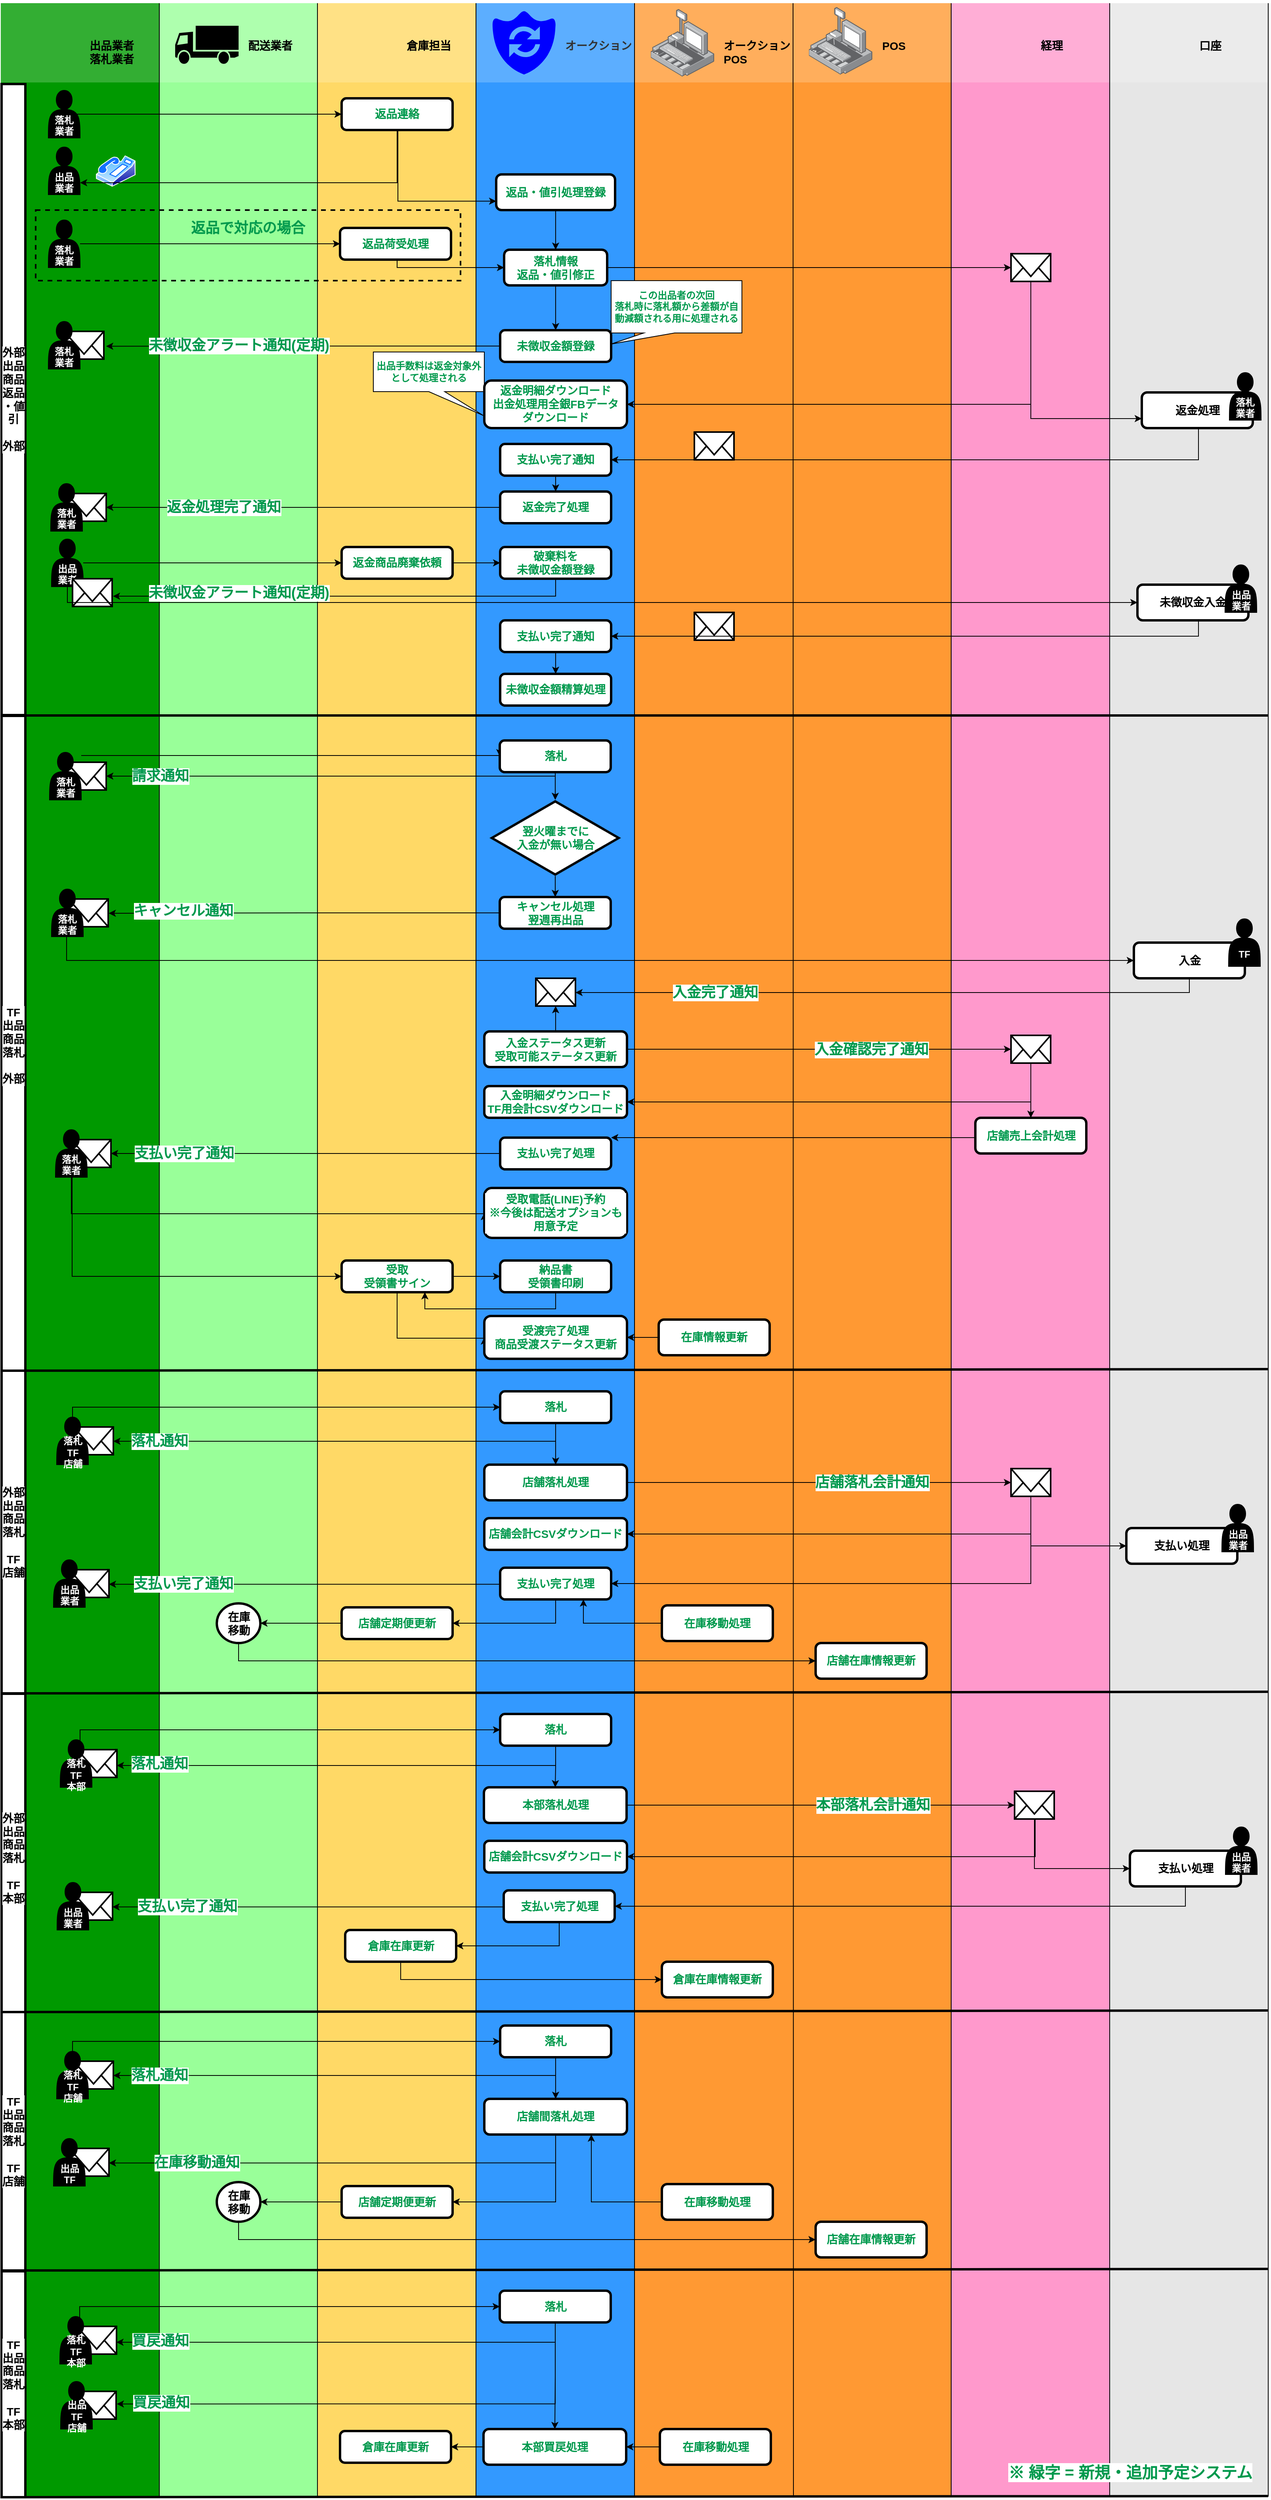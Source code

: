 <mxfile version="11.1.2" type="github"><diagram id="za8MhXIXPKN2aP06DoR2" name="Page-1"><mxGraphModel dx="2746" dy="2720" grid="1" gridSize="10" guides="1" tooltips="1" connect="1" arrows="1" fold="1" page="1" pageScale="1" pageWidth="1169" pageHeight="826" math="0" shadow="0"><root><mxCell id="0"/><mxCell id="1" parent="0"/><mxCell id="djTdqgTqJG-qwQicNYeu-98" value="" style="whiteSpace=wrap;html=1;labelBackgroundColor=#ffffff;fontSize=14;fontColor=#0000FF;align=left;strokeColor=none;fillColor=#3399FF;" parent="1" vertex="1"><mxGeometry x="600" y="-826" width="200" height="3145" as="geometry"/></mxCell><mxCell id="djTdqgTqJG-qwQicNYeu-96" value="" style="whiteSpace=wrap;html=1;labelBackgroundColor=#ffffff;fontSize=14;fontColor=#0000FF;align=left;strokeColor=none;fillColor=#FF9933;" parent="1" vertex="1"><mxGeometry x="800" y="-826" width="200" height="3145" as="geometry"/></mxCell><mxCell id="djTdqgTqJG-qwQicNYeu-131" value="" style="group" parent="1" vertex="1" connectable="0"><mxGeometry x="1199.5" y="-826" width="200" height="1811" as="geometry"/></mxCell><mxCell id="djTdqgTqJG-qwQicNYeu-132" value="" style="whiteSpace=wrap;html=1;labelBackgroundColor=#ffffff;fontSize=14;fontColor=#0000FF;align=left;strokeColor=none;fillColor=#FF99CC;" parent="djTdqgTqJG-qwQicNYeu-131" vertex="1"><mxGeometry width="200" height="3145" as="geometry"/></mxCell><mxCell id="djTdqgTqJG-qwQicNYeu-133" value="" style="whiteSpace=wrap;html=1;labelBackgroundColor=#ffffff;fillColor=#FFFFFF;fontSize=14;fontColor=#FFFFFF;align=left;strokeColor=none;opacity=20;" parent="djTdqgTqJG-qwQicNYeu-131" vertex="1"><mxGeometry width="200" height="100" as="geometry"/></mxCell><mxCell id="djTdqgTqJG-qwQicNYeu-134" value="" style="endArrow=none;html=1;fontSize=14;fontColor=#0000FF;" parent="djTdqgTqJG-qwQicNYeu-131" edge="1"><mxGeometry width="50" height="50" relative="1" as="geometry"><mxPoint x="199.5" y="3145" as="sourcePoint"/><mxPoint x="199.5" as="targetPoint"/></mxGeometry></mxCell><mxCell id="djTdqgTqJG-qwQicNYeu-135" value="経理" style="text;html=1;resizable=0;points=[];autosize=1;align=left;verticalAlign=top;spacingTop=-4;fontSize=14;fontColor=#000000;fontStyle=1" parent="djTdqgTqJG-qwQicNYeu-131" vertex="1"><mxGeometry x="110" y="42.5" width="40" height="20" as="geometry"/></mxCell><mxCell id="djTdqgTqJG-qwQicNYeu-136" value="" style="shape=image;html=1;verticalAlign=top;verticalLabelPosition=bottom;labelBackgroundColor=#ffffff;imageAspect=0;aspect=fixed;image=https://cdn2.iconfinder.com/data/icons/free-mobile-icon-kit/64/Yen_coin.png;strokeWidth=3;fillColor=#FF9933;gradientColor=none;fontSize=14;fontColor=#99FF99;align=center;" parent="djTdqgTqJG-qwQicNYeu-131" vertex="1"><mxGeometry x="36" y="18" width="64" height="64" as="geometry"/></mxCell><mxCell id="IprcOnh0vE6dIcpJF6sF-50" value="" style="html=1;verticalLabelPosition=bottom;align=center;labelBackgroundColor=#ffffff;verticalAlign=top;strokeWidth=2;strokeColor=#000000;fillColor=#ffffff;shadow=0;dashed=0;shape=mxgraph.ios7.icons.mail;fontSize=14;fontColor=#000000;" parent="djTdqgTqJG-qwQicNYeu-131" vertex="1"><mxGeometry x="75" y="316" width="50" height="35" as="geometry"/></mxCell><mxCell id="IprcOnh0vE6dIcpJF6sF-132" value="店舗売上会計処理" style="rounded=1;whiteSpace=wrap;html=1;labelBackgroundColor=#ffffff;strokeWidth=3;fillColor=#FFFFFF;gradientColor=none;fontSize=14;fontColor=#00994D;align=center;fontStyle=1" parent="djTdqgTqJG-qwQicNYeu-131" vertex="1"><mxGeometry x="30" y="1406" width="140" height="45" as="geometry"/></mxCell><mxCell id="djTdqgTqJG-qwQicNYeu-236" value="" style="group" parent="1" vertex="1" connectable="0"><mxGeometry x="1399.5" y="-826" width="200" height="2878.5" as="geometry"/></mxCell><mxCell id="djTdqgTqJG-qwQicNYeu-137" value="" style="group" parent="djTdqgTqJG-qwQicNYeu-236" vertex="1" connectable="0"><mxGeometry width="200" height="2878.5" as="geometry"/></mxCell><mxCell id="djTdqgTqJG-qwQicNYeu-138" value="" style="whiteSpace=wrap;html=1;labelBackgroundColor=#ffffff;fontSize=14;align=left;strokeColor=none;fillColor=#E6E6E6;" parent="djTdqgTqJG-qwQicNYeu-137" vertex="1"><mxGeometry width="200" height="3145" as="geometry"/></mxCell><mxCell id="djTdqgTqJG-qwQicNYeu-139" value="" style="whiteSpace=wrap;html=1;labelBackgroundColor=#ffffff;fillColor=#FFFFFF;fontSize=14;fontColor=#FFFFFF;align=left;strokeColor=none;opacity=20;" parent="djTdqgTqJG-qwQicNYeu-137" vertex="1"><mxGeometry width="200" height="100" as="geometry"/></mxCell><mxCell id="djTdqgTqJG-qwQicNYeu-140" value="" style="endArrow=none;html=1;fontSize=14;fontColor=#0000FF;" parent="djTdqgTqJG-qwQicNYeu-137" edge="1"><mxGeometry width="50" height="50" relative="1" as="geometry"><mxPoint x="199.5" y="3145" as="sourcePoint"/><mxPoint x="199.5" as="targetPoint"/></mxGeometry></mxCell><mxCell id="djTdqgTqJG-qwQicNYeu-141" value="口座" style="text;html=1;resizable=0;points=[];autosize=1;align=left;verticalAlign=top;spacingTop=-4;fontSize=14;fontColor=#000000;fontStyle=1" parent="djTdqgTqJG-qwQicNYeu-137" vertex="1"><mxGeometry x="110" y="43" width="40" height="20" as="geometry"/></mxCell><mxCell id="djTdqgTqJG-qwQicNYeu-124" value="" style="shape=image;html=1;verticalAlign=top;verticalLabelPosition=bottom;labelBackgroundColor=#ffffff;imageAspect=0;aspect=fixed;image=https://cdn1.iconfinder.com/data/icons/business-237/65/icons-09-128.png;strokeWidth=3;fillColor=#FF99CC;gradientColor=none;fontSize=14;fontColor=#000000;align=center;" parent="djTdqgTqJG-qwQicNYeu-137" vertex="1"><mxGeometry x="12" y="2" width="88" height="88" as="geometry"/></mxCell><mxCell id="IprcOnh0vE6dIcpJF6sF-66" value="返金処理" style="rounded=1;whiteSpace=wrap;html=1;labelBackgroundColor=#ffffff;strokeWidth=3;fillColor=#FFFFFF;gradientColor=none;fontSize=14;fontColor=#000000;align=center;fontStyle=1" parent="djTdqgTqJG-qwQicNYeu-137" vertex="1"><mxGeometry x="40" y="491" width="140" height="45" as="geometry"/></mxCell><mxCell id="IprcOnh0vE6dIcpJF6sF-67" value="&lt;br&gt;&lt;br&gt;落札&lt;br&gt;業者" style="shape=actor;whiteSpace=wrap;html=1;strokeColor=#000000;fontSize=12;fontColor=#FFFFFF;fillColor=#000000;fontStyle=1;gradientColor=none;" parent="djTdqgTqJG-qwQicNYeu-137" vertex="1"><mxGeometry x="150.5" y="466" width="40" height="60" as="geometry"/></mxCell><mxCell id="IprcOnh0vE6dIcpJF6sF-117" value="入金" style="rounded=1;whiteSpace=wrap;html=1;labelBackgroundColor=#ffffff;strokeWidth=3;fillColor=#FFFFFF;gradientColor=none;fontSize=14;fontColor=#000000;align=center;fontStyle=1" parent="djTdqgTqJG-qwQicNYeu-137" vertex="1"><mxGeometry x="30" y="1185" width="140" height="45" as="geometry"/></mxCell><mxCell id="IprcOnh0vE6dIcpJF6sF-118" value="&lt;br&gt;&lt;br&gt;TF" style="shape=actor;whiteSpace=wrap;html=1;strokeColor=#000000;fontSize=12;fontColor=#FFFFFF;fillColor=#000000;fontStyle=1;gradientColor=none;" parent="djTdqgTqJG-qwQicNYeu-137" vertex="1"><mxGeometry x="149.5" y="1155" width="40" height="60" as="geometry"/></mxCell><mxCell id="IprcOnh0vE6dIcpJF6sF-185" value="支払い処理" style="rounded=1;whiteSpace=wrap;html=1;labelBackgroundColor=#ffffff;strokeWidth=3;fillColor=#FFFFFF;gradientColor=none;fontSize=14;fontColor=#000000;align=center;fontStyle=1" parent="djTdqgTqJG-qwQicNYeu-137" vertex="1"><mxGeometry x="20.5" y="1923.5" width="140" height="45" as="geometry"/></mxCell><mxCell id="IprcOnh0vE6dIcpJF6sF-186" value="&lt;br&gt;&lt;br&gt;出品&lt;br&gt;業者" style="shape=actor;whiteSpace=wrap;html=1;strokeColor=#000000;fontSize=12;fontColor=#FFFFFF;fillColor=#000000;fontStyle=1;gradientColor=none;" parent="djTdqgTqJG-qwQicNYeu-137" vertex="1"><mxGeometry x="141" y="1893.5" width="40" height="60" as="geometry"/></mxCell><mxCell id="W3pn2ul35eCEKxcSG-IL-78" value="未徴収金入金" style="rounded=1;whiteSpace=wrap;html=1;labelBackgroundColor=#ffffff;strokeWidth=3;fillColor=#FFFFFF;gradientColor=none;fontSize=14;fontColor=#000000;align=center;fontStyle=1" vertex="1" parent="djTdqgTqJG-qwQicNYeu-137"><mxGeometry x="34.5" y="733.5" width="140" height="45" as="geometry"/></mxCell><mxCell id="W3pn2ul35eCEKxcSG-IL-79" value="&lt;br&gt;&lt;br&gt;出品&lt;br&gt;業者" style="shape=actor;whiteSpace=wrap;html=1;strokeColor=#000000;fontSize=12;fontColor=#FFFFFF;fillColor=#000000;fontStyle=1;gradientColor=none;" vertex="1" parent="djTdqgTqJG-qwQicNYeu-137"><mxGeometry x="145" y="708.5" width="40" height="60" as="geometry"/></mxCell><mxCell id="djTdqgTqJG-qwQicNYeu-90" value="" style="group" parent="1" vertex="1" connectable="0"><mxGeometry x="999.5" y="-826" width="238.5" height="2145.5" as="geometry"/></mxCell><mxCell id="djTdqgTqJG-qwQicNYeu-91" value="" style="whiteSpace=wrap;html=1;labelBackgroundColor=#ffffff;fontSize=14;fontColor=#0000FF;align=left;strokeColor=none;fillColor=#FF9933;" parent="djTdqgTqJG-qwQicNYeu-90" vertex="1"><mxGeometry width="200" height="3145" as="geometry"/></mxCell><mxCell id="djTdqgTqJG-qwQicNYeu-92" value="" style="whiteSpace=wrap;html=1;labelBackgroundColor=#ffffff;fillColor=#FFFFFF;fontSize=14;fontColor=#FFFFFF;align=left;strokeColor=none;opacity=20;" parent="djTdqgTqJG-qwQicNYeu-90" vertex="1"><mxGeometry width="200" height="100" as="geometry"/></mxCell><mxCell id="djTdqgTqJG-qwQicNYeu-93" value="" style="endArrow=none;html=1;fontSize=14;fontColor=#0000FF;" parent="djTdqgTqJG-qwQicNYeu-90" edge="1"><mxGeometry width="50" height="50" relative="1" as="geometry"><mxPoint x="199.5" y="3145" as="sourcePoint"/><mxPoint x="199.5" as="targetPoint"/></mxGeometry></mxCell><mxCell id="djTdqgTqJG-qwQicNYeu-94" value="POS" style="text;html=1;resizable=0;points=[];autosize=1;align=left;verticalAlign=top;spacingTop=-4;fontSize=14;fontColor=#000000;fontStyle=1" parent="djTdqgTqJG-qwQicNYeu-90" vertex="1"><mxGeometry x="110" y="42.5" width="50" height="20" as="geometry"/></mxCell><mxCell id="djTdqgTqJG-qwQicNYeu-95" value="" style="points=[];aspect=fixed;html=1;align=center;shadow=0;dashed=0;image;image=img/lib/allied_telesis/security/POS.svg;fillColor=#009900;fontColor=#000000;fontStyle=1" parent="djTdqgTqJG-qwQicNYeu-90" vertex="1"><mxGeometry x="20" y="5" width="80" height="85" as="geometry"/></mxCell><mxCell id="IprcOnh0vE6dIcpJF6sF-198" value="店舗在庫情報更新" style="rounded=1;whiteSpace=wrap;html=1;labelBackgroundColor=#ffffff;strokeWidth=3;fillColor=#FFFFFF;gradientColor=none;fontSize=14;fontColor=#00994D;align=center;fontStyle=1" parent="djTdqgTqJG-qwQicNYeu-90" vertex="1"><mxGeometry x="28.5" y="2068.5" width="140" height="45" as="geometry"/></mxCell><mxCell id="djTdqgTqJG-qwQicNYeu-110" value="" style="group;fontStyle=1" parent="1" vertex="1" connectable="0"><mxGeometry x="200" y="-826" width="300" height="2073.5" as="geometry"/></mxCell><mxCell id="djTdqgTqJG-qwQicNYeu-111" value="" style="whiteSpace=wrap;html=1;labelBackgroundColor=#ffffff;fontSize=14;fontColor=#99FF99;align=left;strokeColor=none;fillColor=#99FF99;" parent="djTdqgTqJG-qwQicNYeu-110" vertex="1"><mxGeometry width="200" height="3145" as="geometry"/></mxCell><mxCell id="djTdqgTqJG-qwQicNYeu-112" value="" style="whiteSpace=wrap;html=1;labelBackgroundColor=#ffffff;fillColor=#FFFFFF;fontSize=14;fontColor=#FFFFFF;align=left;strokeColor=none;opacity=20;" parent="djTdqgTqJG-qwQicNYeu-110" vertex="1"><mxGeometry width="200" height="100" as="geometry"/></mxCell><mxCell id="djTdqgTqJG-qwQicNYeu-113" value="" style="endArrow=none;html=1;fontSize=14;fontColor=#0000FF;" parent="djTdqgTqJG-qwQicNYeu-110" edge="1"><mxGeometry width="50" height="50" relative="1" as="geometry"><mxPoint x="199.5" y="3145" as="sourcePoint"/><mxPoint x="199.5" as="targetPoint"/></mxGeometry></mxCell><mxCell id="djTdqgTqJG-qwQicNYeu-114" value="配送業者" style="text;html=1;resizable=0;points=[];autosize=1;align=left;verticalAlign=top;spacingTop=-4;fontSize=14;fontColor=#000000;fontStyle=1" parent="djTdqgTqJG-qwQicNYeu-110" vertex="1"><mxGeometry x="110" y="42.5" width="70" height="20" as="geometry"/></mxCell><mxCell id="djTdqgTqJG-qwQicNYeu-115" value="" style="shape=mxgraph.signs.transportation.truck_1;html=1;fillColor=#000000;strokeColor=none;verticalLabelPosition=bottom;verticalAlign=top;align=center;labelBackgroundColor=#ffffff;fontSize=14;fontColor=#99FF99;" parent="djTdqgTqJG-qwQicNYeu-110" vertex="1"><mxGeometry x="20" y="28.5" width="80" height="48" as="geometry"/></mxCell><mxCell id="IprcOnh0vE6dIcpJF6sF-271" value="在庫&lt;br&gt;移動" style="ellipse;whiteSpace=wrap;html=1;labelBackgroundColor=#ffffff;strokeWidth=3;fontSize=14;align=center;fontStyle=1" parent="djTdqgTqJG-qwQicNYeu-110" vertex="1"><mxGeometry x="72.5" y="2018.5" width="55" height="50" as="geometry"/></mxCell><mxCell id="djTdqgTqJG-qwQicNYeu-104" value="" style="group" parent="1" vertex="1" connectable="0"><mxGeometry x="400" y="-826" width="212.5" height="2946" as="geometry"/></mxCell><mxCell id="djTdqgTqJG-qwQicNYeu-105" value="" style="whiteSpace=wrap;html=1;labelBackgroundColor=#ffffff;fontSize=14;fontColor=#0000FF;align=left;strokeColor=none;fillColor=#FFD966;" parent="djTdqgTqJG-qwQicNYeu-104" vertex="1"><mxGeometry width="200" height="3145" as="geometry"/></mxCell><mxCell id="djTdqgTqJG-qwQicNYeu-106" value="" style="whiteSpace=wrap;html=1;labelBackgroundColor=#ffffff;fillColor=#FFFFFF;fontSize=14;fontColor=#FFFFFF;align=left;strokeColor=none;opacity=20;" parent="djTdqgTqJG-qwQicNYeu-104" vertex="1"><mxGeometry width="200" height="100" as="geometry"/></mxCell><mxCell id="djTdqgTqJG-qwQicNYeu-107" value="" style="shape=image;html=1;verticalAlign=top;verticalLabelPosition=bottom;labelBackgroundColor=#ffffff;imageAspect=0;aspect=fixed;image=https://cdn3.iconfinder.com/data/icons/whisky-break/90/warehouse-128.png;fontStyle=1;imageBackground=none;" parent="djTdqgTqJG-qwQicNYeu-104" vertex="1"><mxGeometry x="20" y="12.5" width="80" height="80" as="geometry"/></mxCell><mxCell id="djTdqgTqJG-qwQicNYeu-108" value="倉庫担当" style="text;html=1;resizable=0;points=[];autosize=1;align=left;verticalAlign=top;spacingTop=-4;fontSize=14;fontColor=#000000;fontStyle=1" parent="djTdqgTqJG-qwQicNYeu-104" vertex="1"><mxGeometry x="110" y="42.5" width="70" height="20" as="geometry"/></mxCell><mxCell id="djTdqgTqJG-qwQicNYeu-109" value="" style="endArrow=none;html=1;fontSize=14;fontColor=#0000FF;" parent="djTdqgTqJG-qwQicNYeu-104" edge="1"><mxGeometry width="50" height="50" relative="1" as="geometry"><mxPoint x="199.5" y="3145" as="sourcePoint"/><mxPoint x="199.5" as="targetPoint"/></mxGeometry></mxCell><mxCell id="IprcOnh0vE6dIcpJF6sF-199" value="店舗定期便更新" style="rounded=1;whiteSpace=wrap;html=1;labelBackgroundColor=#ffffff;strokeWidth=3;fillColor=#FFFFFF;gradientColor=none;fontSize=14;fontColor=#00994D;align=center;fontStyle=1;strokeColor=#000000;" parent="djTdqgTqJG-qwQicNYeu-104" vertex="1"><mxGeometry x="30" y="2023.5" width="140" height="40" as="geometry"/></mxCell><mxCell id="IprcOnh0vE6dIcpJF6sF-291" value="倉庫在庫更新" style="rounded=1;whiteSpace=wrap;html=1;labelBackgroundColor=#ffffff;strokeWidth=3;fillColor=#FFFFFF;gradientColor=none;fontSize=14;fontColor=#00994D;align=center;fontStyle=1;strokeColor=#000000;" parent="djTdqgTqJG-qwQicNYeu-104" vertex="1"><mxGeometry x="28" y="3062.5" width="140" height="40" as="geometry"/></mxCell><mxCell id="W3pn2ul35eCEKxcSG-IL-34" value="出品手数料は返金対象外として処理される" style="shape=callout;whiteSpace=wrap;html=1;perimeter=calloutPerimeter;fontSize=12;fontColor=#00994D;fontStyle=1;position2=0.99;" vertex="1" parent="djTdqgTqJG-qwQicNYeu-104"><mxGeometry x="70" y="440" width="140" height="80" as="geometry"/></mxCell><mxCell id="W3pn2ul35eCEKxcSG-IL-46" value="返品荷受処理" style="rounded=1;whiteSpace=wrap;html=1;labelBackgroundColor=#ffffff;strokeWidth=3;fillColor=#FFFFFF;gradientColor=none;fontSize=14;fontColor=#00994D;align=center;fontStyle=1;strokeColor=#000000;" vertex="1" parent="djTdqgTqJG-qwQicNYeu-104"><mxGeometry x="28" y="283.5" width="140" height="40" as="geometry"/></mxCell><mxCell id="djTdqgTqJG-qwQicNYeu-116" value="" style="group;fontStyle=0;fontColor=#000000;strokeWidth=2;" parent="1" vertex="1" connectable="0"><mxGeometry y="-826" width="580" height="2961" as="geometry"/></mxCell><mxCell id="djTdqgTqJG-qwQicNYeu-117" value="" style="whiteSpace=wrap;html=1;labelBackgroundColor=#ffffff;fontSize=14;fontColor=#0000FF;align=left;strokeColor=none;fillColor=#009900;" parent="djTdqgTqJG-qwQicNYeu-116" vertex="1"><mxGeometry width="200" height="3145" as="geometry"/></mxCell><mxCell id="djTdqgTqJG-qwQicNYeu-118" value="" style="whiteSpace=wrap;html=1;labelBackgroundColor=#ffffff;fillColor=#FFFFFF;fontSize=14;fontColor=#FFFFFF;align=left;strokeColor=none;opacity=20;" parent="djTdqgTqJG-qwQicNYeu-116" vertex="1"><mxGeometry width="200" height="100" as="geometry"/></mxCell><mxCell id="djTdqgTqJG-qwQicNYeu-119" value="" style="shape=image;html=1;verticalAlign=top;verticalLabelPosition=bottom;labelBackgroundColor=#ffffff;imageAspect=0;aspect=fixed;image=https://cdn2.iconfinder.com/data/icons/property-agent-real-estate/235/property-agent-010-128.png;fontSize=14;fontColor=#0000FF;align=left;" parent="djTdqgTqJG-qwQicNYeu-116" vertex="1"><mxGeometry x="35" y="20" width="65" height="65" as="geometry"/></mxCell><mxCell id="djTdqgTqJG-qwQicNYeu-120" value="出品業者&lt;br&gt;落札業者" style="text;html=1;resizable=0;points=[];autosize=1;align=left;verticalAlign=top;spacingTop=-4;fontSize=14;fontColor=#000000;fontStyle=1" parent="djTdqgTqJG-qwQicNYeu-116" vertex="1"><mxGeometry x="110" y="42.5" width="70" height="40" as="geometry"/></mxCell><mxCell id="djTdqgTqJG-qwQicNYeu-121" value="" style="endArrow=none;html=1;fontSize=14;fontColor=#0000FF;" parent="djTdqgTqJG-qwQicNYeu-116" edge="1"><mxGeometry width="50" height="50" relative="1" as="geometry"><mxPoint x="200" y="3145" as="sourcePoint"/><mxPoint x="200" as="targetPoint"/></mxGeometry></mxCell><mxCell id="djTdqgTqJG-qwQicNYeu-181" value="外部出品商品返品&lt;br&gt;・値引&lt;br&gt;&lt;br&gt;外部" style="rounded=0;whiteSpace=wrap;html=1;labelBackgroundColor=#ffffff;strokeWidth=3;fillColor=#FFFFFF;gradientColor=none;fontSize=14;fontColor=#000000;align=center;fontStyle=1" parent="djTdqgTqJG-qwQicNYeu-116" vertex="1"><mxGeometry x="1" y="102" width="30" height="796" as="geometry"/></mxCell><mxCell id="IprcOnh0vE6dIcpJF6sF-57" value="&lt;br&gt;&lt;br&gt;落札&lt;br&gt;業者" style="shape=actor;whiteSpace=wrap;html=1;strokeColor=#000000;fontSize=12;fontColor=#FFFFFF;fillColor=#000000;fontStyle=1;gradientColor=none;" parent="djTdqgTqJG-qwQicNYeu-116" vertex="1"><mxGeometry x="60" y="110" width="40" height="60" as="geometry"/></mxCell><mxCell id="IprcOnh0vE6dIcpJF6sF-60" value="&lt;br&gt;&lt;br&gt;出品&lt;br&gt;業者" style="shape=actor;whiteSpace=wrap;html=1;strokeColor=#000000;fontSize=12;fontColor=#FFFFFF;fillColor=#000000;fontStyle=1;gradientColor=none;" parent="djTdqgTqJG-qwQicNYeu-116" vertex="1"><mxGeometry x="60" y="181.5" width="40" height="60" as="geometry"/></mxCell><mxCell id="IprcOnh0vE6dIcpJF6sF-69" value="" style="html=1;verticalLabelPosition=bottom;align=center;labelBackgroundColor=#ffffff;verticalAlign=top;strokeWidth=2;strokeColor=#000000;fillColor=#ffffff;shadow=0;dashed=0;shape=mxgraph.ios7.icons.mail;fontSize=14;fontColor=#000000;" parent="djTdqgTqJG-qwQicNYeu-116" vertex="1"><mxGeometry x="83" y="618.5" width="50" height="35" as="geometry"/></mxCell><mxCell id="IprcOnh0vE6dIcpJF6sF-70" value="&lt;br&gt;&lt;br&gt;落札&lt;br&gt;業者" style="shape=actor;whiteSpace=wrap;html=1;strokeColor=#000000;fontSize=12;fontColor=#FFFFFF;fillColor=#000000;fontStyle=1;gradientColor=none;" parent="djTdqgTqJG-qwQicNYeu-116" vertex="1"><mxGeometry x="63" y="606" width="40" height="60" as="geometry"/></mxCell><mxCell id="IprcOnh0vE6dIcpJF6sF-89" value="" style="endArrow=none;html=1;strokeWidth=3;fontSize=18;fontColor=#0000FF;" parent="djTdqgTqJG-qwQicNYeu-116" edge="1"><mxGeometry width="50" height="50" relative="1" as="geometry"><mxPoint x="1" y="898.5" as="sourcePoint"/><mxPoint x="1599" y="898.5" as="targetPoint"/></mxGeometry></mxCell><mxCell id="IprcOnh0vE6dIcpJF6sF-91" value="TF出品商品落札&lt;br&gt;&lt;br&gt;外部" style="rounded=0;whiteSpace=wrap;html=1;labelBackgroundColor=#ffffff;strokeWidth=3;fillColor=#FFFFFF;gradientColor=none;fontSize=14;fontColor=#000000;align=center;fontStyle=1" parent="djTdqgTqJG-qwQicNYeu-116" vertex="1"><mxGeometry x="1" y="899" width="30" height="831" as="geometry"/></mxCell><mxCell id="IprcOnh0vE6dIcpJF6sF-92" value="" style="html=1;verticalLabelPosition=bottom;align=center;labelBackgroundColor=#ffffff;verticalAlign=top;strokeWidth=2;strokeColor=#000000;fillColor=#ffffff;shadow=0;dashed=0;shape=mxgraph.ios7.icons.mail;fontSize=14;fontColor=#000000;" parent="djTdqgTqJG-qwQicNYeu-116" vertex="1"><mxGeometry x="83" y="957.5" width="50" height="35" as="geometry"/></mxCell><mxCell id="IprcOnh0vE6dIcpJF6sF-93" value="&lt;br&gt;&lt;br&gt;落札&lt;br&gt;業者" style="shape=actor;whiteSpace=wrap;html=1;strokeColor=#000000;fontSize=12;fontColor=#FFFFFF;fillColor=#000000;fontStyle=1;gradientColor=none;" parent="djTdqgTqJG-qwQicNYeu-116" vertex="1"><mxGeometry x="61.5" y="945" width="40" height="60" as="geometry"/></mxCell><mxCell id="IprcOnh0vE6dIcpJF6sF-111" value="" style="html=1;verticalLabelPosition=bottom;align=center;labelBackgroundColor=#ffffff;verticalAlign=top;strokeWidth=2;strokeColor=#000000;fillColor=#ffffff;shadow=0;dashed=0;shape=mxgraph.ios7.icons.mail;fontSize=14;fontColor=#000000;" parent="djTdqgTqJG-qwQicNYeu-116" vertex="1"><mxGeometry x="85.5" y="1130" width="50" height="35" as="geometry"/></mxCell><mxCell id="IprcOnh0vE6dIcpJF6sF-112" value="&lt;br&gt;&lt;br&gt;落札&lt;br&gt;業者" style="shape=actor;whiteSpace=wrap;html=1;strokeColor=#000000;fontSize=12;fontColor=#FFFFFF;fillColor=#000000;fontStyle=1;gradientColor=none;" parent="djTdqgTqJG-qwQicNYeu-116" vertex="1"><mxGeometry x="64" y="1117.5" width="40" height="60" as="geometry"/></mxCell><mxCell id="IprcOnh0vE6dIcpJF6sF-141" value="" style="html=1;verticalLabelPosition=bottom;align=center;labelBackgroundColor=#ffffff;verticalAlign=top;strokeWidth=2;strokeColor=#000000;fillColor=#ffffff;shadow=0;dashed=0;shape=mxgraph.ios7.icons.mail;fontSize=14;fontColor=#000000;" parent="djTdqgTqJG-qwQicNYeu-116" vertex="1"><mxGeometry x="89" y="1433.5" width="50" height="35" as="geometry"/></mxCell><mxCell id="IprcOnh0vE6dIcpJF6sF-142" value="&lt;br&gt;&lt;br&gt;落札&lt;br&gt;業者" style="shape=actor;whiteSpace=wrap;html=1;strokeColor=#000000;fontSize=12;fontColor=#FFFFFF;fillColor=#000000;fontStyle=1;gradientColor=none;" parent="djTdqgTqJG-qwQicNYeu-116" vertex="1"><mxGeometry x="69" y="1421" width="40" height="60" as="geometry"/></mxCell><mxCell id="IprcOnh0vE6dIcpJF6sF-163" value="" style="html=1;verticalLabelPosition=bottom;align=center;labelBackgroundColor=#ffffff;verticalAlign=top;strokeWidth=2;strokeColor=#000000;fillColor=#ffffff;shadow=0;dashed=0;shape=mxgraph.ios7.icons.mail;fontSize=14;fontColor=#000000;" parent="djTdqgTqJG-qwQicNYeu-116" vertex="1"><mxGeometry x="92" y="1796" width="50" height="35" as="geometry"/></mxCell><mxCell id="IprcOnh0vE6dIcpJF6sF-164" value="&lt;br&gt;&lt;br&gt;落札&lt;br&gt;TF&lt;br&gt;店舗" style="shape=actor;whiteSpace=wrap;html=1;strokeColor=#000000;fontSize=12;fontColor=#FFFFFF;fillColor=#000000;fontStyle=1;gradientColor=none;" parent="djTdqgTqJG-qwQicNYeu-116" vertex="1"><mxGeometry x="70.5" y="1783.5" width="40" height="60" as="geometry"/></mxCell><mxCell id="IprcOnh0vE6dIcpJF6sF-191" value="" style="html=1;verticalLabelPosition=bottom;align=center;labelBackgroundColor=#ffffff;verticalAlign=top;strokeWidth=2;strokeColor=#000000;fillColor=#ffffff;shadow=0;dashed=0;shape=mxgraph.ios7.icons.mail;fontSize=14;fontColor=#000000;" parent="djTdqgTqJG-qwQicNYeu-116" vertex="1"><mxGeometry x="86.5" y="1976" width="50" height="35" as="geometry"/></mxCell><mxCell id="IprcOnh0vE6dIcpJF6sF-192" value="&lt;br&gt;&lt;br&gt;出品&lt;br&gt;業者" style="shape=actor;whiteSpace=wrap;html=1;strokeColor=#000000;fontSize=12;fontColor=#FFFFFF;fillColor=#000000;fontStyle=1;gradientColor=none;" parent="djTdqgTqJG-qwQicNYeu-116" vertex="1"><mxGeometry x="66.5" y="1963.5" width="40" height="60" as="geometry"/></mxCell><mxCell id="IprcOnh0vE6dIcpJF6sF-205" value="外部出品商品落札&lt;br&gt;&lt;br&gt;TF本部" style="rounded=0;whiteSpace=wrap;html=1;labelBackgroundColor=#ffffff;strokeWidth=3;fillColor=#FFFFFF;gradientColor=none;fontSize=14;fontColor=#000000;align=center;fontStyle=1" parent="djTdqgTqJG-qwQicNYeu-116" vertex="1"><mxGeometry x="1" y="2132.5" width="30" height="415" as="geometry"/></mxCell><mxCell id="0HZqVjDxBAZd0qoNUK4d-64" value="TF出品商品落札&lt;br&gt;&lt;br&gt;TF&lt;br&gt;店舗" style="rounded=0;whiteSpace=wrap;html=1;labelBackgroundColor=#ffffff;strokeWidth=3;fillColor=#FFFFFF;gradientColor=none;fontSize=14;fontColor=#000000;align=center;fontStyle=1" parent="djTdqgTqJG-qwQicNYeu-116" vertex="1"><mxGeometry x="1" y="2534" width="30" height="326" as="geometry"/></mxCell><mxCell id="W3pn2ul35eCEKxcSG-IL-6" value="" style="aspect=fixed;perimeter=ellipsePerimeter;html=1;align=center;shadow=0;dashed=0;spacingTop=3;image;image=img/lib/active_directory/phone.svg;" vertex="1" parent="djTdqgTqJG-qwQicNYeu-116"><mxGeometry x="120" y="192" width="50" height="39.5" as="geometry"/></mxCell><mxCell id="W3pn2ul35eCEKxcSG-IL-35" value="&lt;br&gt;&lt;br&gt;出品&lt;br&gt;業者" style="shape=actor;whiteSpace=wrap;html=1;strokeColor=#000000;fontSize=12;fontColor=#FFFFFF;fillColor=#000000;fontStyle=1;gradientColor=none;" vertex="1" parent="djTdqgTqJG-qwQicNYeu-116"><mxGeometry x="64" y="676" width="40" height="60" as="geometry"/></mxCell><mxCell id="W3pn2ul35eCEKxcSG-IL-45" value="&lt;br&gt;&lt;br&gt;落札&lt;br&gt;業者" style="shape=actor;whiteSpace=wrap;html=1;strokeColor=#000000;fontSize=12;fontColor=#FFFFFF;fillColor=#000000;fontStyle=1;gradientColor=none;" vertex="1" parent="djTdqgTqJG-qwQicNYeu-116"><mxGeometry x="60" y="273.5" width="40" height="60" as="geometry"/></mxCell><mxCell id="W3pn2ul35eCEKxcSG-IL-51" value="返品で対応の場合&lt;br&gt;&lt;br&gt;&lt;br&gt;" style="rounded=0;whiteSpace=wrap;html=1;fontSize=18;fontColor=#00994D;fillColor=none;dashed=1;strokeWidth=2;fontStyle=1" vertex="1" parent="djTdqgTqJG-qwQicNYeu-116"><mxGeometry x="44" y="261" width="536" height="89" as="geometry"/></mxCell><mxCell id="W3pn2ul35eCEKxcSG-IL-64" value="" style="html=1;verticalLabelPosition=bottom;align=center;labelBackgroundColor=#ffffff;verticalAlign=top;strokeWidth=2;strokeColor=#000000;fillColor=#ffffff;shadow=0;dashed=0;shape=mxgraph.ios7.icons.mail;fontSize=14;fontColor=#000000;" vertex="1" parent="djTdqgTqJG-qwQicNYeu-116"><mxGeometry x="80" y="414" width="50" height="35" as="geometry"/></mxCell><mxCell id="W3pn2ul35eCEKxcSG-IL-65" value="&lt;br&gt;&lt;br&gt;落札&lt;br&gt;業者" style="shape=actor;whiteSpace=wrap;html=1;strokeColor=#000000;fontSize=12;fontColor=#FFFFFF;fillColor=#000000;fontStyle=1;gradientColor=none;" vertex="1" parent="djTdqgTqJG-qwQicNYeu-116"><mxGeometry x="60" y="401.5" width="40" height="60" as="geometry"/></mxCell><mxCell id="W3pn2ul35eCEKxcSG-IL-73" value="" style="html=1;verticalLabelPosition=bottom;align=center;labelBackgroundColor=#ffffff;verticalAlign=top;strokeWidth=2;strokeColor=#000000;fillColor=#ffffff;shadow=0;dashed=0;shape=mxgraph.ios7.icons.mail;fontSize=14;fontColor=#000000;" vertex="1" parent="djTdqgTqJG-qwQicNYeu-116"><mxGeometry x="90.5" y="726" width="50" height="35" as="geometry"/></mxCell><mxCell id="djTdqgTqJG-qwQicNYeu-125" value="" style="whiteSpace=wrap;html=1;labelBackgroundColor=#ffffff;fillColor=#FFFFFF;fontSize=14;fontColor=#FFFFFF;align=left;strokeColor=none;opacity=20;" parent="1" vertex="1"><mxGeometry x="800" y="-826" width="200" height="100" as="geometry"/></mxCell><mxCell id="djTdqgTqJG-qwQicNYeu-126" value="" style="endArrow=none;html=1;fontSize=14;fontColor=#0000FF;" parent="1" edge="1"><mxGeometry width="50" height="50" relative="1" as="geometry"><mxPoint x="1000" y="2319" as="sourcePoint"/><mxPoint x="999.5" y="-826" as="targetPoint"/></mxGeometry></mxCell><mxCell id="djTdqgTqJG-qwQicNYeu-127" value="" style="points=[];aspect=fixed;html=1;align=center;shadow=0;dashed=0;image;image=img/lib/allied_telesis/security/POS.svg;fillColor=#009900;fontColor=#000000;fontStyle=1" parent="1" vertex="1"><mxGeometry x="820" y="-818.5" width="80" height="85" as="geometry"/></mxCell><mxCell id="djTdqgTqJG-qwQicNYeu-129" value="オークション" style="text;html=1;resizable=0;points=[];autosize=1;align=left;verticalAlign=top;spacingTop=-4;fontSize=14;fontColor=#000000;fontStyle=1" parent="1" vertex="1"><mxGeometry x="710" y="-783.5" width="100" height="20" as="geometry"/></mxCell><mxCell id="djTdqgTqJG-qwQicNYeu-130" value="オークション&lt;br&gt;POS&lt;br&gt;" style="text;html=1;resizable=0;points=[];autosize=1;align=left;verticalAlign=top;spacingTop=-4;fontSize=14;fontColor=#000000;fontStyle=1" parent="1" vertex="1"><mxGeometry x="910" y="-783.5" width="100" height="40" as="geometry"/></mxCell><mxCell id="djTdqgTqJG-qwQicNYeu-320" value="" style="shape=image;html=1;verticalAlign=top;verticalLabelPosition=bottom;labelBackgroundColor=#ffffff;imageAspect=0;aspect=fixed;image=https://cdn0.iconfinder.com/data/icons/google-material-design-3-0/48/ic_fiber_new_48px-128.png;strokeWidth=3;fillColor=#FFFFFF;gradientColor=none;fontSize=14;fontColor=#FF0000;align=center;" parent="1" vertex="1"><mxGeometry x="942" y="-829.5" width="56" height="56" as="geometry"/></mxCell><mxCell id="IprcOnh0vE6dIcpJF6sF-15" style="edgeStyle=orthogonalEdgeStyle;rounded=0;orthogonalLoop=1;jettySize=auto;html=1;entryX=0;entryY=0.5;entryDx=0;entryDy=0;fontColor=#00994D;exitX=0.5;exitY=0;exitDx=0;exitDy=0;" parent="1" source="IprcOnh0vE6dIcpJF6sF-57" target="djTdqgTqJG-qwQicNYeu-351" edge="1"><mxGeometry relative="1" as="geometry"><Array as="points"><mxPoint x="80" y="-686"/></Array></mxGeometry></mxCell><mxCell id="IprcOnh0vE6dIcpJF6sF-74" style="edgeStyle=orthogonalEdgeStyle;rounded=0;orthogonalLoop=1;jettySize=auto;html=1;fontSize=12;fontColor=#FFFFFF;" parent="1" source="IprcOnh0vE6dIcpJF6sF-72" target="IprcOnh0vE6dIcpJF6sF-69" edge="1"><mxGeometry relative="1" as="geometry"/></mxCell><mxCell id="IprcOnh0vE6dIcpJF6sF-76" value="&lt;font color=&quot;#00994d&quot; size=&quot;1&quot;&gt;&lt;b style=&quot;font-size: 18px&quot;&gt;返金処理完了通知&lt;/b&gt;&lt;/font&gt;" style="text;html=1;resizable=0;points=[];align=center;verticalAlign=middle;labelBackgroundColor=#ffffff;fontSize=12;fontColor=#FFFFFF;" parent="IprcOnh0vE6dIcpJF6sF-74" vertex="1" connectable="0"><mxGeometry x="0.572" y="2" relative="1" as="geometry"><mxPoint x="41.5" y="-2.5" as="offset"/></mxGeometry></mxCell><mxCell id="IprcOnh0vE6dIcpJF6sF-100" style="edgeStyle=orthogonalEdgeStyle;rounded=0;orthogonalLoop=1;jettySize=auto;html=1;fontSize=12;fontColor=#FFFFFF;" parent="1" source="IprcOnh0vE6dIcpJF6sF-94" target="IprcOnh0vE6dIcpJF6sF-92" edge="1"><mxGeometry relative="1" as="geometry"><Array as="points"><mxPoint x="700" y="149"/></Array></mxGeometry></mxCell><mxCell id="IprcOnh0vE6dIcpJF6sF-102" value="&lt;font color=&quot;#00994d&quot; size=&quot;4&quot;&gt;&lt;span&gt;&lt;b&gt;請求通知&lt;/b&gt;&lt;/span&gt;&lt;/font&gt;" style="text;html=1;resizable=0;points=[];align=center;verticalAlign=middle;labelBackgroundColor=#ffffff;fontSize=12;fontColor=#FFFFFF;" parent="IprcOnh0vE6dIcpJF6sF-100" vertex="1" connectable="0"><mxGeometry x="0.645" y="1" relative="1" as="geometry"><mxPoint x="-34" y="-1" as="offset"/></mxGeometry></mxCell><mxCell id="IprcOnh0vE6dIcpJF6sF-115" style="edgeStyle=orthogonalEdgeStyle;rounded=0;orthogonalLoop=1;jettySize=auto;html=1;entryX=1.013;entryY=0.514;entryDx=0;entryDy=0;entryPerimeter=0;fontSize=12;fontColor=#FFFFFF;" parent="1" source="IprcOnh0vE6dIcpJF6sF-104" target="IprcOnh0vE6dIcpJF6sF-111" edge="1"><mxGeometry relative="1" as="geometry"/></mxCell><mxCell id="IprcOnh0vE6dIcpJF6sF-116" value="&lt;font color=&quot;#00994d&quot; style=&quot;font-size: 18px&quot;&gt;&lt;b&gt;キャンセル通知&lt;/b&gt;&lt;/font&gt;" style="text;html=1;resizable=0;points=[];align=center;verticalAlign=middle;labelBackgroundColor=#ffffff;fontSize=12;fontColor=#FFFFFF;" parent="IprcOnh0vE6dIcpJF6sF-115" vertex="1" connectable="0"><mxGeometry x="0.803" relative="1" as="geometry"><mxPoint x="45" y="-3" as="offset"/></mxGeometry></mxCell><mxCell id="IprcOnh0vE6dIcpJF6sF-121" style="edgeStyle=orthogonalEdgeStyle;rounded=0;orthogonalLoop=1;jettySize=auto;html=1;entryX=0;entryY=0.5;entryDx=0;entryDy=0;fontSize=12;fontColor=#FFFFFF;" parent="1" source="IprcOnh0vE6dIcpJF6sF-112" target="IprcOnh0vE6dIcpJF6sF-117" edge="1"><mxGeometry relative="1" as="geometry"><Array as="points"><mxPoint x="83" y="382"/></Array></mxGeometry></mxCell><mxCell id="IprcOnh0vE6dIcpJF6sF-123" style="edgeStyle=orthogonalEdgeStyle;rounded=0;orthogonalLoop=1;jettySize=auto;html=1;fontSize=12;fontColor=#FFFFFF;" parent="1" source="IprcOnh0vE6dIcpJF6sF-117" target="IprcOnh0vE6dIcpJF6sF-122" edge="1"><mxGeometry relative="1" as="geometry"><Array as="points"><mxPoint x="1500" y="422"/></Array></mxGeometry></mxCell><mxCell id="IprcOnh0vE6dIcpJF6sF-124" value="&lt;font color=&quot;#00994d&quot; size=&quot;4&quot;&gt;&lt;span&gt;&lt;b&gt;入金完了通知&lt;/b&gt;&lt;/span&gt;&lt;/font&gt;" style="text;html=1;resizable=0;points=[];align=center;verticalAlign=middle;labelBackgroundColor=#ffffff;fontSize=12;fontColor=#FFFFFF;" parent="IprcOnh0vE6dIcpJF6sF-123" vertex="1" connectable="0"><mxGeometry x="0.828" y="3" relative="1" as="geometry"><mxPoint x="107.5" y="-3" as="offset"/></mxGeometry></mxCell><mxCell id="IprcOnh0vE6dIcpJF6sF-128" style="edgeStyle=orthogonalEdgeStyle;rounded=0;orthogonalLoop=1;jettySize=auto;html=1;fontSize=12;fontColor=#FFFFFF;" parent="1" source="IprcOnh0vE6dIcpJF6sF-125" target="IprcOnh0vE6dIcpJF6sF-127" edge="1"><mxGeometry relative="1" as="geometry"/></mxCell><mxCell id="IprcOnh0vE6dIcpJF6sF-129" value="&lt;b&gt;&lt;font color=&quot;#00994d&quot; style=&quot;font-size: 18px&quot;&gt;入金確認完了通知&lt;/font&gt;&lt;/b&gt;" style="text;html=1;resizable=0;points=[];align=center;verticalAlign=middle;labelBackgroundColor=#ffffff;fontSize=12;fontColor=#FFFFFF;" parent="IprcOnh0vE6dIcpJF6sF-128" vertex="1" connectable="0"><mxGeometry x="0.655" y="4" relative="1" as="geometry"><mxPoint x="-93.5" y="4" as="offset"/></mxGeometry></mxCell><mxCell id="IprcOnh0vE6dIcpJF6sF-133" style="edgeStyle=orthogonalEdgeStyle;rounded=0;orthogonalLoop=1;jettySize=auto;html=1;entryX=0.5;entryY=0;entryDx=0;entryDy=0;fontSize=12;fontColor=#FFFFFF;" parent="1" source="IprcOnh0vE6dIcpJF6sF-127" target="IprcOnh0vE6dIcpJF6sF-132" edge="1"><mxGeometry relative="1" as="geometry"/></mxCell><mxCell id="IprcOnh0vE6dIcpJF6sF-252" style="edgeStyle=orthogonalEdgeStyle;rounded=0;orthogonalLoop=1;jettySize=auto;html=1;entryX=1;entryY=0.5;entryDx=0;entryDy=0;strokeColor=#000000;strokeWidth=1;fontSize=12;fontColor=#999999;" parent="1" source="IprcOnh0vE6dIcpJF6sF-127" target="IprcOnh0vE6dIcpJF6sF-130" edge="1"><mxGeometry relative="1" as="geometry"><Array as="points"><mxPoint x="1300" y="560"/></Array></mxGeometry></mxCell><mxCell id="IprcOnh0vE6dIcpJF6sF-127" value="" style="html=1;verticalLabelPosition=bottom;align=center;labelBackgroundColor=#ffffff;verticalAlign=top;strokeWidth=2;strokeColor=#000000;fillColor=#ffffff;shadow=0;dashed=0;shape=mxgraph.ios7.icons.mail;fontSize=14;fontColor=#000000;" parent="1" vertex="1"><mxGeometry x="1274.5" y="476" width="50" height="35" as="geometry"/></mxCell><mxCell id="IprcOnh0vE6dIcpJF6sF-138" style="edgeStyle=orthogonalEdgeStyle;rounded=0;orthogonalLoop=1;jettySize=auto;html=1;fontSize=12;fontColor=#FFFFFF;" parent="1" source="IprcOnh0vE6dIcpJF6sF-132" target="IprcOnh0vE6dIcpJF6sF-134" edge="1"><mxGeometry relative="1" as="geometry"><Array as="points"><mxPoint x="1310" y="603"/><mxPoint x="1310" y="625"/></Array></mxGeometry></mxCell><mxCell id="IprcOnh0vE6dIcpJF6sF-143" style="edgeStyle=orthogonalEdgeStyle;rounded=0;orthogonalLoop=1;jettySize=auto;html=1;fontSize=12;fontColor=#FFFFFF;" parent="1" source="IprcOnh0vE6dIcpJF6sF-134" target="IprcOnh0vE6dIcpJF6sF-141" edge="1"><mxGeometry relative="1" as="geometry"/></mxCell><mxCell id="IprcOnh0vE6dIcpJF6sF-144" value="&lt;font color=&quot;#00994d&quot; size=&quot;1&quot;&gt;&lt;b style=&quot;font-size: 18px&quot;&gt;支払い完了通知&lt;/b&gt;&lt;/font&gt;" style="text;html=1;resizable=0;points=[];align=center;verticalAlign=middle;labelBackgroundColor=#ffffff;fontSize=12;fontColor=#FFFFFF;" parent="IprcOnh0vE6dIcpJF6sF-143" vertex="1" connectable="0"><mxGeometry x="0.278" y="1" relative="1" as="geometry"><mxPoint x="-85.5" y="-1" as="offset"/></mxGeometry></mxCell><mxCell id="IprcOnh0vE6dIcpJF6sF-146" style="edgeStyle=orthogonalEdgeStyle;rounded=0;orthogonalLoop=1;jettySize=auto;html=1;entryX=0;entryY=0.5;entryDx=0;entryDy=0;fontSize=12;fontColor=#FFFFFF;" parent="1" source="IprcOnh0vE6dIcpJF6sF-142" target="IprcOnh0vE6dIcpJF6sF-145" edge="1"><mxGeometry relative="1" as="geometry"><Array as="points"><mxPoint x="89" y="701"/></Array></mxGeometry></mxCell><mxCell id="IprcOnh0vE6dIcpJF6sF-150" style="edgeStyle=orthogonalEdgeStyle;rounded=0;orthogonalLoop=1;jettySize=auto;html=1;entryX=0;entryY=0.5;entryDx=0;entryDy=0;fontSize=12;fontColor=#FFFFFF;" parent="1" source="IprcOnh0vE6dIcpJF6sF-147" target="IprcOnh0vE6dIcpJF6sF-148" edge="1"><mxGeometry relative="1" as="geometry"/></mxCell><mxCell id="IprcOnh0vE6dIcpJF6sF-154" style="edgeStyle=orthogonalEdgeStyle;rounded=0;orthogonalLoop=1;jettySize=auto;html=1;entryX=0;entryY=0.5;entryDx=0;entryDy=0;fontSize=12;fontColor=#FFFFFF;" parent="1" source="IprcOnh0vE6dIcpJF6sF-147" target="IprcOnh0vE6dIcpJF6sF-149" edge="1"><mxGeometry relative="1" as="geometry"><Array as="points"><mxPoint x="500" y="858"/></Array></mxGeometry></mxCell><mxCell id="IprcOnh0vE6dIcpJF6sF-147" value="受取&lt;br&gt;受領書サイン" style="rounded=1;whiteSpace=wrap;html=1;labelBackgroundColor=#ffffff;strokeWidth=3;fillColor=#FFFFFF;gradientColor=none;fontSize=14;fontColor=#00994D;align=center;fontStyle=1;strokeColor=#000000;" parent="1" vertex="1"><mxGeometry x="430" y="760" width="140" height="40" as="geometry"/></mxCell><mxCell id="IprcOnh0vE6dIcpJF6sF-155" style="edgeStyle=orthogonalEdgeStyle;rounded=0;orthogonalLoop=1;jettySize=auto;html=1;entryX=0.75;entryY=1;entryDx=0;entryDy=0;fontSize=12;fontColor=#FFFFFF;" parent="1" source="IprcOnh0vE6dIcpJF6sF-148" target="IprcOnh0vE6dIcpJF6sF-147" edge="1"><mxGeometry relative="1" as="geometry"><Array as="points"><mxPoint x="700" y="821"/><mxPoint x="535" y="821"/></Array></mxGeometry></mxCell><mxCell id="IprcOnh0vE6dIcpJF6sF-157" value="" style="endArrow=none;html=1;strokeWidth=3;fontSize=18;fontColor=#0000FF;" parent="1" edge="1"><mxGeometry width="50" height="50" relative="1" as="geometry"><mxPoint x="1" y="899" as="sourcePoint"/><mxPoint x="1599" y="897" as="targetPoint"/></mxGeometry></mxCell><mxCell id="IprcOnh0vE6dIcpJF6sF-160" value="外部出品商品落札&lt;br&gt;&lt;br&gt;TF店舗" style="rounded=0;whiteSpace=wrap;html=1;labelBackgroundColor=#ffffff;strokeWidth=3;fillColor=#FFFFFF;gradientColor=none;fontSize=14;fontColor=#000000;align=center;fontStyle=1" parent="1" vertex="1"><mxGeometry x="1" y="899" width="30" height="407" as="geometry"/></mxCell><mxCell id="IprcOnh0vE6dIcpJF6sF-161" style="edgeStyle=orthogonalEdgeStyle;rounded=0;orthogonalLoop=1;jettySize=auto;html=1;entryX=0;entryY=0.5;entryDx=0;entryDy=0;fontSize=12;fontColor=#FFFFFF;" parent="1" source="IprcOnh0vE6dIcpJF6sF-93" target="IprcOnh0vE6dIcpJF6sF-94" edge="1"><mxGeometry relative="1" as="geometry"><Array as="points"><mxPoint x="82" y="123"/><mxPoint x="82" y="123"/></Array></mxGeometry></mxCell><mxCell id="IprcOnh0vE6dIcpJF6sF-167" style="edgeStyle=orthogonalEdgeStyle;rounded=0;orthogonalLoop=1;jettySize=auto;html=1;fontSize=12;fontColor=#FFFFFF;" parent="1" source="IprcOnh0vE6dIcpJF6sF-165" target="IprcOnh0vE6dIcpJF6sF-163" edge="1"><mxGeometry relative="1" as="geometry"><Array as="points"><mxPoint x="700" y="988"/></Array></mxGeometry></mxCell><mxCell id="IprcOnh0vE6dIcpJF6sF-168" value="&lt;b style=&quot;font-size: 18px&quot;&gt;&lt;font color=&quot;#00994d&quot;&gt;落札通知&lt;br&gt;&lt;/font&gt;&lt;/b&gt;" style="text;html=1;resizable=0;points=[];align=center;verticalAlign=middle;labelBackgroundColor=#ffffff;fontSize=12;fontColor=#FFFFFF;" parent="IprcOnh0vE6dIcpJF6sF-167" vertex="1" connectable="0"><mxGeometry x="0.815" y="4" relative="1" as="geometry"><mxPoint x="4.5" y="-4.5" as="offset"/></mxGeometry></mxCell><mxCell id="IprcOnh0vE6dIcpJF6sF-188" style="edgeStyle=orthogonalEdgeStyle;rounded=0;orthogonalLoop=1;jettySize=auto;html=1;entryX=0;entryY=0.5;entryDx=0;entryDy=0;fontSize=12;fontColor=#FFFFFF;" parent="1" source="IprcOnh0vE6dIcpJF6sF-175" target="IprcOnh0vE6dIcpJF6sF-185" edge="1"><mxGeometry relative="1" as="geometry"><Array as="points"><mxPoint x="1300" y="1120"/></Array></mxGeometry></mxCell><mxCell id="IprcOnh0vE6dIcpJF6sF-190" style="edgeStyle=orthogonalEdgeStyle;rounded=0;orthogonalLoop=1;jettySize=auto;html=1;entryX=1;entryY=0.5;entryDx=0;entryDy=0;fontSize=12;fontColor=#FFFFFF;" parent="1" source="IprcOnh0vE6dIcpJF6sF-175" target="IprcOnh0vE6dIcpJF6sF-189" edge="1"><mxGeometry relative="1" as="geometry"><Array as="points"><mxPoint x="1300" y="1168"/></Array></mxGeometry></mxCell><mxCell id="IprcOnh0vE6dIcpJF6sF-241" style="edgeStyle=orthogonalEdgeStyle;rounded=0;orthogonalLoop=1;jettySize=auto;html=1;entryX=1;entryY=0.5;entryDx=0;entryDy=0;fontSize=12;fontColor=#FFFFFF;" parent="1" source="IprcOnh0vE6dIcpJF6sF-175" target="IprcOnh0vE6dIcpJF6sF-182" edge="1"><mxGeometry relative="1" as="geometry"><Array as="points"><mxPoint x="1300" y="1105"/></Array></mxGeometry></mxCell><mxCell id="IprcOnh0vE6dIcpJF6sF-175" value="" style="html=1;verticalLabelPosition=bottom;align=center;labelBackgroundColor=#ffffff;verticalAlign=top;strokeWidth=2;strokeColor=#000000;fillColor=#ffffff;shadow=0;dashed=0;shape=mxgraph.ios7.icons.mail;fontSize=14;fontColor=#000000;" parent="1" vertex="1"><mxGeometry x="1274.5" y="1022.5" width="50" height="35" as="geometry"/></mxCell><mxCell id="IprcOnh0vE6dIcpJF6sF-180" style="edgeStyle=orthogonalEdgeStyle;rounded=0;orthogonalLoop=1;jettySize=auto;html=1;fontSize=12;fontColor=#FFFFFF;" parent="1" source="IprcOnh0vE6dIcpJF6sF-179" target="IprcOnh0vE6dIcpJF6sF-175" edge="1"><mxGeometry relative="1" as="geometry"/></mxCell><mxCell id="IprcOnh0vE6dIcpJF6sF-181" value="&lt;b&gt;&lt;font color=&quot;#00994d&quot; style=&quot;font-size: 18px&quot;&gt;店舗落札会計通知&lt;/font&gt;&lt;/b&gt;" style="text;html=1;resizable=0;points=[];align=center;verticalAlign=middle;labelBackgroundColor=#ffffff;fontSize=12;fontColor=#FFFFFF;" parent="IprcOnh0vE6dIcpJF6sF-180" vertex="1" connectable="0"><mxGeometry x="0.681" y="-3" relative="1" as="geometry"><mxPoint x="-98.5" y="-3" as="offset"/></mxGeometry></mxCell><mxCell id="IprcOnh0vE6dIcpJF6sF-193" style="edgeStyle=orthogonalEdgeStyle;rounded=0;orthogonalLoop=1;jettySize=auto;html=1;entryX=0.997;entryY=0.524;entryDx=0;entryDy=0;entryPerimeter=0;fontSize=12;fontColor=#FFFFFF;" parent="1" source="IprcOnh0vE6dIcpJF6sF-189" target="IprcOnh0vE6dIcpJF6sF-191" edge="1"><mxGeometry relative="1" as="geometry"><Array as="points"><mxPoint x="630" y="1168"/><mxPoint x="630" y="1168"/></Array></mxGeometry></mxCell><mxCell id="IprcOnh0vE6dIcpJF6sF-196" value="&lt;font color=&quot;#00994d&quot; size=&quot;1&quot;&gt;&lt;b style=&quot;font-size: 18px&quot;&gt;支払い完了通知&lt;/b&gt;&lt;/font&gt;" style="text;html=1;resizable=0;points=[];align=center;verticalAlign=middle;labelBackgroundColor=#ffffff;fontSize=12;fontColor=#FFFFFF;" parent="IprcOnh0vE6dIcpJF6sF-193" vertex="1" connectable="0"><mxGeometry x="0.676" y="3" relative="1" as="geometry"><mxPoint x="13.5" y="-4" as="offset"/></mxGeometry></mxCell><mxCell id="IprcOnh0vE6dIcpJF6sF-202" style="edgeStyle=orthogonalEdgeStyle;rounded=0;orthogonalLoop=1;jettySize=auto;html=1;entryX=1;entryY=0.5;entryDx=0;entryDy=0;fontSize=12;fontColor=#FFFFFF;" parent="1" source="IprcOnh0vE6dIcpJF6sF-189" target="IprcOnh0vE6dIcpJF6sF-199" edge="1"><mxGeometry relative="1" as="geometry"><Array as="points"><mxPoint x="700" y="1218"/></Array></mxGeometry></mxCell><mxCell id="IprcOnh0vE6dIcpJF6sF-204" value="" style="endArrow=none;html=1;strokeWidth=3;fontSize=18;fontColor=#0000FF;" parent="1" edge="1"><mxGeometry width="50" height="50" relative="1" as="geometry"><mxPoint x="1" y="1306.0" as="sourcePoint"/><mxPoint x="1599" y="1304" as="targetPoint"/></mxGeometry></mxCell><mxCell id="IprcOnh0vE6dIcpJF6sF-206" value="" style="endArrow=none;html=1;strokeWidth=3;fontSize=18;fontColor=#0000FF;" parent="1" edge="1"><mxGeometry width="50" height="50" relative="1" as="geometry"><mxPoint x="1" y="1708.0" as="sourcePoint"/><mxPoint x="1599" y="1706" as="targetPoint"/></mxGeometry></mxCell><mxCell id="IprcOnh0vE6dIcpJF6sF-235" style="edgeStyle=orthogonalEdgeStyle;rounded=0;orthogonalLoop=1;jettySize=auto;html=1;entryX=0;entryY=0.5;entryDx=0;entryDy=0;fontSize=12;fontColor=#FFFFFF;" parent="1" source="IprcOnh0vE6dIcpJF6sF-164" target="IprcOnh0vE6dIcpJF6sF-165" edge="1"><mxGeometry relative="1" as="geometry"><Array as="points"><mxPoint x="91" y="945"/></Array></mxGeometry></mxCell><mxCell id="djTdqgTqJG-qwQicNYeu-99" value="" style="whiteSpace=wrap;html=1;labelBackgroundColor=#ffffff;fillColor=#FFFFFF;fontSize=14;fontColor=#FFFFFF;align=left;strokeColor=none;opacity=20;" parent="1" vertex="1"><mxGeometry x="600" y="-826" width="200" height="100" as="geometry"/></mxCell><mxCell id="djTdqgTqJG-qwQicNYeu-100" value="" style="pointerEvents=1;shadow=0;dashed=0;html=1;strokeColor=none;labelPosition=center;verticalLabelPosition=bottom;verticalAlign=top;align=center;shape=mxgraph.mscae.oms.system_update;fillColor=#0000FF;fontColor=#009900;fontStyle=1" parent="1" vertex="1"><mxGeometry x="620" y="-816" width="80" height="80" as="geometry"/></mxCell><mxCell id="djTdqgTqJG-qwQicNYeu-101" value="" style="endArrow=none;html=1;fontSize=14;fontColor=#0000FF;" parent="1" edge="1"><mxGeometry width="50" height="50" relative="1" as="geometry"><mxPoint x="799.5" y="2319" as="sourcePoint"/><mxPoint x="799.5" y="-826" as="targetPoint"/></mxGeometry></mxCell><mxCell id="djTdqgTqJG-qwQicNYeu-102" value="" style="shape=image;html=1;verticalAlign=top;verticalLabelPosition=bottom;labelBackgroundColor=#ffffff;imageAspect=0;aspect=fixed;image=https://cdn0.iconfinder.com/data/icons/google-material-design-3-0/48/ic_fiber_new_48px-128.png;strokeWidth=3;fillColor=#FFFFFF;gradientColor=none;fontSize=14;fontColor=#FF0000;align=center;" parent="1" vertex="1"><mxGeometry x="742" y="-829.5" width="56" height="56" as="geometry"/></mxCell><mxCell id="W3pn2ul35eCEKxcSG-IL-76" style="edgeStyle=orthogonalEdgeStyle;rounded=0;orthogonalLoop=1;jettySize=auto;html=1;entryX=1;entryY=0.75;entryDx=0;entryDy=0;fontSize=18;fontColor=#00994D;" edge="1" parent="1" source="djTdqgTqJG-qwQicNYeu-351" target="IprcOnh0vE6dIcpJF6sF-60"><mxGeometry relative="1" as="geometry"><Array as="points"><mxPoint x="500" y="-599"/></Array></mxGeometry></mxCell><mxCell id="W3pn2ul35eCEKxcSG-IL-90" style="edgeStyle=orthogonalEdgeStyle;rounded=0;orthogonalLoop=1;jettySize=auto;html=1;entryX=0;entryY=0.75;entryDx=0;entryDy=0;fontSize=18;fontColor=#00994D;" edge="1" parent="1" source="djTdqgTqJG-qwQicNYeu-351" target="W3pn2ul35eCEKxcSG-IL-43"><mxGeometry relative="1" as="geometry"><Array as="points"><mxPoint x="501" y="-577"/></Array></mxGeometry></mxCell><mxCell id="djTdqgTqJG-qwQicNYeu-351" value="返品連絡" style="rounded=1;whiteSpace=wrap;html=1;labelBackgroundColor=#ffffff;strokeWidth=3;fillColor=#FFFFFF;gradientColor=none;fontSize=14;fontColor=#00994D;align=center;fontStyle=1;strokeColor=#000000;" parent="1" vertex="1"><mxGeometry x="430" y="-706" width="140" height="40" as="geometry"/></mxCell><mxCell id="W3pn2ul35eCEKxcSG-IL-16" style="edgeStyle=orthogonalEdgeStyle;rounded=0;orthogonalLoop=1;jettySize=auto;html=1;fontSize=18;fontColor=#00994D;" edge="1" parent="1" source="IprcOnh0vE6dIcpJF6sF-20" target="IprcOnh0vE6dIcpJF6sF-50"><mxGeometry relative="1" as="geometry"/></mxCell><mxCell id="W3pn2ul35eCEKxcSG-IL-50" style="edgeStyle=orthogonalEdgeStyle;rounded=0;orthogonalLoop=1;jettySize=auto;html=1;fontSize=18;fontColor=#00994D;" edge="1" parent="1" source="IprcOnh0vE6dIcpJF6sF-20" target="W3pn2ul35eCEKxcSG-IL-49"><mxGeometry relative="1" as="geometry"/></mxCell><mxCell id="IprcOnh0vE6dIcpJF6sF-20" value="落札情報&lt;br&gt;返品・値引修正" style="rounded=1;whiteSpace=wrap;html=1;labelBackgroundColor=#ffffff;strokeWidth=3;fillColor=#FFFFFF;gradientColor=none;fontSize=14;fontColor=#00994D;align=center;fontStyle=1" parent="1" vertex="1"><mxGeometry x="635" y="-515" width="130" height="45" as="geometry"/></mxCell><mxCell id="IprcOnh0vE6dIcpJF6sF-55" value="返金明細ダウンロード&lt;br&gt;出金処理用全銀FBデータ&lt;br&gt;ダウンロード" style="rounded=1;whiteSpace=wrap;html=1;labelBackgroundColor=#ffffff;strokeWidth=3;fillColor=#FFFFFF;gradientColor=none;fontSize=14;fontColor=#00994D;align=center;fontStyle=1;strokeColor=#000000;" parent="1" vertex="1"><mxGeometry x="610" y="-350" width="180" height="60" as="geometry"/></mxCell><mxCell id="IprcOnh0vE6dIcpJF6sF-72" value="返金完了処理" style="rounded=1;whiteSpace=wrap;html=1;labelBackgroundColor=#ffffff;strokeWidth=3;fillColor=#FFFFFF;gradientColor=none;fontSize=14;fontColor=#00994D;align=center;fontStyle=1;strokeColor=#000000;" parent="1" vertex="1"><mxGeometry x="630" y="-210" width="140" height="40" as="geometry"/></mxCell><mxCell id="IprcOnh0vE6dIcpJF6sF-106" style="edgeStyle=orthogonalEdgeStyle;rounded=0;orthogonalLoop=1;jettySize=auto;html=1;fontSize=12;fontColor=#FFFFFF;" parent="1" source="IprcOnh0vE6dIcpJF6sF-94" target="IprcOnh0vE6dIcpJF6sF-103" edge="1"><mxGeometry relative="1" as="geometry"/></mxCell><mxCell id="IprcOnh0vE6dIcpJF6sF-94" value="落札" style="rounded=1;whiteSpace=wrap;html=1;labelBackgroundColor=#ffffff;strokeWidth=3;fillColor=#FFFFFF;gradientColor=none;fontSize=14;fontColor=#00994D;align=center;fontStyle=1;strokeColor=#000000;" parent="1" vertex="1"><mxGeometry x="629.5" y="104" width="140" height="40" as="geometry"/></mxCell><mxCell id="IprcOnh0vE6dIcpJF6sF-107" style="edgeStyle=orthogonalEdgeStyle;rounded=0;orthogonalLoop=1;jettySize=auto;html=1;fontSize=12;fontColor=#FFFFFF;" parent="1" source="IprcOnh0vE6dIcpJF6sF-103" target="IprcOnh0vE6dIcpJF6sF-104" edge="1"><mxGeometry relative="1" as="geometry"/></mxCell><mxCell id="IprcOnh0vE6dIcpJF6sF-103" value="翌火曜までに&lt;br&gt;入金が無い場合" style="html=1;whiteSpace=wrap;aspect=fixed;shape=isoRectangle;labelBackgroundColor=#ffffff;strokeWidth=3;fontSize=14;align=center;fontStyle=1;fontColor=#00994D;" parent="1" vertex="1"><mxGeometry x="619.5" y="179" width="160" height="96" as="geometry"/></mxCell><mxCell id="IprcOnh0vE6dIcpJF6sF-104" value="キャンセル処理&lt;br&gt;翌週再出品" style="rounded=1;whiteSpace=wrap;html=1;labelBackgroundColor=#ffffff;strokeWidth=3;fillColor=#FFFFFF;gradientColor=none;fontSize=14;fontColor=#00994D;align=center;fontStyle=1;strokeColor=#000000;" parent="1" vertex="1"><mxGeometry x="629.5" y="301.5" width="140" height="40" as="geometry"/></mxCell><mxCell id="IprcOnh0vE6dIcpJF6sF-122" value="" style="html=1;verticalLabelPosition=bottom;align=center;labelBackgroundColor=#ffffff;verticalAlign=top;strokeWidth=2;strokeColor=#000000;fillColor=#ffffff;shadow=0;dashed=0;shape=mxgraph.ios7.icons.mail;fontSize=14;fontColor=#000000;" parent="1" vertex="1"><mxGeometry x="675" y="404" width="50" height="35" as="geometry"/></mxCell><mxCell id="IprcOnh0vE6dIcpJF6sF-126" style="edgeStyle=orthogonalEdgeStyle;rounded=0;orthogonalLoop=1;jettySize=auto;html=1;fontSize=12;fontColor=#FFFFFF;" parent="1" source="IprcOnh0vE6dIcpJF6sF-125" target="IprcOnh0vE6dIcpJF6sF-122" edge="1"><mxGeometry relative="1" as="geometry"/></mxCell><mxCell id="IprcOnh0vE6dIcpJF6sF-125" value="入金ステータス更新&lt;br&gt;受取可能ステータス更新" style="rounded=1;whiteSpace=wrap;html=1;labelBackgroundColor=#ffffff;strokeWidth=3;fillColor=#FFFFFF;gradientColor=none;fontSize=14;fontColor=#00994D;align=center;fontStyle=1" parent="1" vertex="1"><mxGeometry x="610" y="471" width="180" height="45" as="geometry"/></mxCell><mxCell id="IprcOnh0vE6dIcpJF6sF-130" value="入金明細ダウンロード&lt;br&gt;TF用会計CSVダウンロード" style="rounded=1;whiteSpace=wrap;html=1;labelBackgroundColor=#ffffff;strokeWidth=3;fillColor=#FFFFFF;gradientColor=none;fontSize=14;fontColor=#00994D;align=center;fontStyle=1;strokeColor=#000000;" parent="1" vertex="1"><mxGeometry x="610" y="540" width="180" height="40" as="geometry"/></mxCell><mxCell id="IprcOnh0vE6dIcpJF6sF-134" value="支払い完了処理" style="rounded=1;whiteSpace=wrap;html=1;labelBackgroundColor=#ffffff;strokeWidth=3;fillColor=#FFFFFF;gradientColor=none;fontSize=14;fontColor=#00994D;align=center;fontStyle=1;strokeColor=#000000;" parent="1" vertex="1"><mxGeometry x="630" y="605" width="140" height="40" as="geometry"/></mxCell><mxCell id="IprcOnh0vE6dIcpJF6sF-145" value="受取電話(LINE)予約&lt;br&gt;※今後は配送オプションも用意予定" style="rounded=1;whiteSpace=wrap;html=1;labelBackgroundColor=#ffffff;strokeWidth=3;fillColor=#FFFFFF;gradientColor=none;fontSize=14;fontColor=#00994D;align=center;fontStyle=1" parent="1" vertex="1"><mxGeometry x="610" y="668.5" width="180" height="63" as="geometry"/></mxCell><mxCell id="IprcOnh0vE6dIcpJF6sF-148" value="納品書&lt;br&gt;受領書印刷" style="rounded=1;whiteSpace=wrap;html=1;labelBackgroundColor=#ffffff;strokeWidth=3;fillColor=#FFFFFF;gradientColor=none;fontSize=14;fontColor=#00994D;align=center;fontStyle=1;strokeColor=#000000;" parent="1" vertex="1"><mxGeometry x="630" y="760" width="140" height="40" as="geometry"/></mxCell><mxCell id="IprcOnh0vE6dIcpJF6sF-149" value="受渡完了処理&lt;br&gt;商品受渡ステータス更新" style="rounded=1;whiteSpace=wrap;html=1;labelBackgroundColor=#ffffff;strokeWidth=3;fillColor=#FFFFFF;gradientColor=none;fontSize=14;fontColor=#00994D;align=center;fontStyle=1;strokeColor=#000000;" parent="1" vertex="1"><mxGeometry x="610" y="830" width="180" height="54" as="geometry"/></mxCell><mxCell id="IprcOnh0vE6dIcpJF6sF-236" style="edgeStyle=orthogonalEdgeStyle;rounded=0;orthogonalLoop=1;jettySize=auto;html=1;entryX=0.5;entryY=0;entryDx=0;entryDy=0;fontSize=12;fontColor=#FFFFFF;" parent="1" source="IprcOnh0vE6dIcpJF6sF-165" target="IprcOnh0vE6dIcpJF6sF-179" edge="1"><mxGeometry relative="1" as="geometry"/></mxCell><mxCell id="IprcOnh0vE6dIcpJF6sF-165" value="落札" style="rounded=1;whiteSpace=wrap;html=1;labelBackgroundColor=#ffffff;strokeWidth=3;fillColor=#FFFFFF;gradientColor=none;fontSize=14;fontColor=#00994D;align=center;fontStyle=1;strokeColor=#000000;" parent="1" vertex="1"><mxGeometry x="630" y="925" width="140" height="40" as="geometry"/></mxCell><mxCell id="IprcOnh0vE6dIcpJF6sF-179" value="店舗落札処理" style="rounded=1;whiteSpace=wrap;html=1;labelBackgroundColor=#ffffff;strokeWidth=3;fillColor=#FFFFFF;gradientColor=none;fontSize=14;fontColor=#00994D;align=center;fontStyle=1" parent="1" vertex="1"><mxGeometry x="610" y="1017.5" width="180" height="45" as="geometry"/></mxCell><mxCell id="IprcOnh0vE6dIcpJF6sF-182" value="店舗会計CSVダウンロード" style="rounded=1;whiteSpace=wrap;html=1;labelBackgroundColor=#ffffff;strokeWidth=3;fillColor=#FFFFFF;gradientColor=none;fontSize=14;fontColor=#00994D;align=center;fontStyle=1;strokeColor=#000000;" parent="1" vertex="1"><mxGeometry x="610" y="1085" width="180" height="40" as="geometry"/></mxCell><mxCell id="IprcOnh0vE6dIcpJF6sF-189" value="支払い完了処理" style="rounded=1;whiteSpace=wrap;html=1;labelBackgroundColor=#ffffff;strokeWidth=3;fillColor=#FFFFFF;gradientColor=none;fontSize=14;fontColor=#00994D;align=center;fontStyle=1;strokeColor=#000000;" parent="1" vertex="1"><mxGeometry x="630" y="1147.5" width="140" height="40" as="geometry"/></mxCell><mxCell id="IprcOnh0vE6dIcpJF6sF-238" style="edgeStyle=orthogonalEdgeStyle;rounded=0;orthogonalLoop=1;jettySize=auto;html=1;entryX=0.5;entryY=0;entryDx=0;entryDy=0;fontSize=12;fontColor=#FFFFFF;" parent="1" source="IprcOnh0vE6dIcpJF6sF-207" target="IprcOnh0vE6dIcpJF6sF-208" edge="1"><mxGeometry relative="1" as="geometry"/></mxCell><mxCell id="IprcOnh0vE6dIcpJF6sF-239" style="edgeStyle=orthogonalEdgeStyle;rounded=0;orthogonalLoop=1;jettySize=auto;html=1;entryX=0.997;entryY=0.571;entryDx=0;entryDy=0;entryPerimeter=0;fontSize=12;fontColor=#FFFFFF;" parent="1" source="IprcOnh0vE6dIcpJF6sF-207" target="IprcOnh0vE6dIcpJF6sF-215" edge="1"><mxGeometry relative="1" as="geometry"><Array as="points"><mxPoint x="700" y="1397"/></Array></mxGeometry></mxCell><mxCell id="IprcOnh0vE6dIcpJF6sF-242" value="&lt;b&gt;&lt;font color=&quot;#00994d&quot; style=&quot;font-size: 18px&quot;&gt;落札通知&lt;/font&gt;&lt;/b&gt;" style="text;html=1;resizable=0;points=[];align=center;verticalAlign=middle;labelBackgroundColor=#ffffff;fontSize=12;fontColor=#FFFFFF;" parent="IprcOnh0vE6dIcpJF6sF-239" vertex="1" connectable="0"><mxGeometry x="0.833" y="3" relative="1" as="geometry"><mxPoint x="5.5" y="-5.5" as="offset"/></mxGeometry></mxCell><mxCell id="IprcOnh0vE6dIcpJF6sF-207" value="落札" style="rounded=1;whiteSpace=wrap;html=1;labelBackgroundColor=#ffffff;strokeWidth=3;fillColor=#FFFFFF;gradientColor=none;fontSize=14;fontColor=#00994D;align=center;fontStyle=1;strokeColor=#000000;" parent="1" vertex="1"><mxGeometry x="630" y="1332" width="140" height="40" as="geometry"/></mxCell><mxCell id="IprcOnh0vE6dIcpJF6sF-208" value="本部落札処理" style="rounded=1;whiteSpace=wrap;html=1;labelBackgroundColor=#ffffff;strokeWidth=3;fillColor=#FFFFFF;gradientColor=none;fontSize=14;fontColor=#00994D;align=center;fontStyle=1" parent="1" vertex="1"><mxGeometry x="609.5" y="1424.5" width="180" height="45" as="geometry"/></mxCell><mxCell id="IprcOnh0vE6dIcpJF6sF-209" value="店舗会計CSVダウンロード" style="rounded=1;whiteSpace=wrap;html=1;labelBackgroundColor=#ffffff;strokeWidth=3;fillColor=#FFFFFF;gradientColor=none;fontSize=14;fontColor=#00994D;align=center;fontStyle=1;strokeColor=#000000;" parent="1" vertex="1"><mxGeometry x="610" y="1492" width="180" height="40" as="geometry"/></mxCell><mxCell id="IprcOnh0vE6dIcpJF6sF-210" value="支払い完了処理" style="rounded=1;whiteSpace=wrap;html=1;labelBackgroundColor=#ffffff;strokeWidth=3;fillColor=#FFFFFF;gradientColor=none;fontSize=14;fontColor=#00994D;align=center;fontStyle=1;strokeColor=#000000;" parent="1" vertex="1"><mxGeometry x="634.5" y="1554.5" width="140" height="40" as="geometry"/></mxCell><mxCell id="IprcOnh0vE6dIcpJF6sF-278" style="edgeStyle=orthogonalEdgeStyle;rounded=0;orthogonalLoop=1;jettySize=auto;html=1;entryX=1;entryY=0.5;entryDx=0;entryDy=0;strokeColor=#000000;strokeWidth=1;fontSize=12;fontColor=#999999;" parent="1" source="IprcOnh0vE6dIcpJF6sF-211" target="IprcOnh0vE6dIcpJF6sF-210" edge="1"><mxGeometry relative="1" as="geometry"><Array as="points"><mxPoint x="1495" y="1575"/></Array></mxGeometry></mxCell><mxCell id="IprcOnh0vE6dIcpJF6sF-211" value="支払い処理" style="rounded=1;whiteSpace=wrap;html=1;labelBackgroundColor=#ffffff;strokeWidth=3;fillColor=#FFFFFF;gradientColor=none;fontSize=14;fontColor=#000000;align=center;fontStyle=1" parent="1" vertex="1"><mxGeometry x="1424.5" y="1504.5" width="140" height="45" as="geometry"/></mxCell><mxCell id="IprcOnh0vE6dIcpJF6sF-212" value="&lt;br&gt;&lt;br&gt;出品&lt;br&gt;業者" style="shape=actor;whiteSpace=wrap;html=1;strokeColor=#000000;fontSize=12;fontColor=#FFFFFF;fillColor=#000000;fontStyle=1;gradientColor=none;" parent="1" vertex="1"><mxGeometry x="1545" y="1474.5" width="40" height="60" as="geometry"/></mxCell><mxCell id="IprcOnh0vE6dIcpJF6sF-213" value="倉庫在庫情報更新" style="rounded=1;whiteSpace=wrap;html=1;labelBackgroundColor=#ffffff;strokeWidth=3;fillColor=#FFFFFF;gradientColor=none;fontSize=14;fontColor=#00994D;align=center;fontStyle=1" parent="1" vertex="1"><mxGeometry x="834" y="1644.5" width="140" height="45" as="geometry"/></mxCell><mxCell id="IprcOnh0vE6dIcpJF6sF-214" value="倉庫在庫更新" style="rounded=1;whiteSpace=wrap;html=1;labelBackgroundColor=#ffffff;strokeWidth=3;fillColor=#FFFFFF;gradientColor=none;fontSize=14;fontColor=#00994D;align=center;fontStyle=1;strokeColor=#000000;" parent="1" vertex="1"><mxGeometry x="434.5" y="1604.5" width="140" height="40" as="geometry"/></mxCell><mxCell id="IprcOnh0vE6dIcpJF6sF-234" style="edgeStyle=orthogonalEdgeStyle;rounded=0;orthogonalLoop=1;jettySize=auto;html=1;entryX=0;entryY=0.5;entryDx=0;entryDy=0;fontSize=12;fontColor=#FFFFFF;" parent="1" source="IprcOnh0vE6dIcpJF6sF-215" target="IprcOnh0vE6dIcpJF6sF-207" edge="1"><mxGeometry relative="1" as="geometry"><Array as="points"><mxPoint x="100" y="1352"/></Array></mxGeometry></mxCell><mxCell id="IprcOnh0vE6dIcpJF6sF-215" value="" style="html=1;verticalLabelPosition=bottom;align=center;labelBackgroundColor=#ffffff;verticalAlign=top;strokeWidth=2;strokeColor=#000000;fillColor=#ffffff;shadow=0;dashed=0;shape=mxgraph.ios7.icons.mail;fontSize=14;fontColor=#000000;" parent="1" vertex="1"><mxGeometry x="96.5" y="1377" width="50" height="35" as="geometry"/></mxCell><mxCell id="IprcOnh0vE6dIcpJF6sF-216" value="&lt;br&gt;&lt;br&gt;落札&lt;br&gt;TF&lt;br&gt;本部" style="shape=actor;whiteSpace=wrap;html=1;strokeColor=#000000;fontSize=12;fontColor=#FFFFFF;fillColor=#000000;fontStyle=1;gradientColor=none;" parent="1" vertex="1"><mxGeometry x="75" y="1364.5" width="40" height="60" as="geometry"/></mxCell><mxCell id="IprcOnh0vE6dIcpJF6sF-217" value="" style="html=1;verticalLabelPosition=bottom;align=center;labelBackgroundColor=#ffffff;verticalAlign=top;strokeWidth=2;strokeColor=#000000;fillColor=#ffffff;shadow=0;dashed=0;shape=mxgraph.ios7.icons.mail;fontSize=14;fontColor=#000000;" parent="1" vertex="1"><mxGeometry x="91" y="1557" width="50" height="35" as="geometry"/></mxCell><mxCell id="IprcOnh0vE6dIcpJF6sF-218" value="&lt;br&gt;&lt;br&gt;出品&lt;br&gt;業者" style="shape=actor;whiteSpace=wrap;html=1;strokeColor=#000000;fontSize=12;fontColor=#FFFFFF;fillColor=#000000;fontStyle=1;gradientColor=none;" parent="1" vertex="1"><mxGeometry x="71" y="1544.5" width="40" height="60" as="geometry"/></mxCell><mxCell id="IprcOnh0vE6dIcpJF6sF-223" style="edgeStyle=orthogonalEdgeStyle;rounded=0;orthogonalLoop=1;jettySize=auto;html=1;entryX=0;entryY=0.5;entryDx=0;entryDy=0;fontSize=12;fontColor=#FFFFFF;" parent="1" source="IprcOnh0vE6dIcpJF6sF-225" target="IprcOnh0vE6dIcpJF6sF-211" edge="1"><mxGeometry relative="1" as="geometry"><Array as="points"><mxPoint x="1304.5" y="1527"/></Array></mxGeometry></mxCell><mxCell id="IprcOnh0vE6dIcpJF6sF-240" style="edgeStyle=orthogonalEdgeStyle;rounded=0;orthogonalLoop=1;jettySize=auto;html=1;entryX=1;entryY=0.5;entryDx=0;entryDy=0;fontSize=12;fontColor=#FFFFFF;" parent="1" source="IprcOnh0vE6dIcpJF6sF-225" target="IprcOnh0vE6dIcpJF6sF-209" edge="1"><mxGeometry relative="1" as="geometry"><Array as="points"><mxPoint x="1305" y="1512"/></Array></mxGeometry></mxCell><mxCell id="IprcOnh0vE6dIcpJF6sF-225" value="" style="html=1;verticalLabelPosition=bottom;align=center;labelBackgroundColor=#ffffff;verticalAlign=top;strokeWidth=2;strokeColor=#000000;fillColor=#ffffff;shadow=0;dashed=0;shape=mxgraph.ios7.icons.mail;fontSize=14;fontColor=#000000;" parent="1" vertex="1"><mxGeometry x="1279" y="1429.5" width="50" height="35" as="geometry"/></mxCell><mxCell id="IprcOnh0vE6dIcpJF6sF-228" style="edgeStyle=orthogonalEdgeStyle;rounded=0;orthogonalLoop=1;jettySize=auto;html=1;fontSize=12;fontColor=#FFFFFF;" parent="1" source="IprcOnh0vE6dIcpJF6sF-208" target="IprcOnh0vE6dIcpJF6sF-225" edge="1"><mxGeometry relative="1" as="geometry"/></mxCell><mxCell id="IprcOnh0vE6dIcpJF6sF-229" value="&lt;b&gt;&lt;font color=&quot;#00994d&quot; style=&quot;font-size: 18px&quot;&gt;本部落札会計通知&lt;/font&gt;&lt;/b&gt;" style="text;html=1;resizable=0;points=[];align=center;verticalAlign=middle;labelBackgroundColor=#ffffff;fontSize=12;fontColor=#FFFFFF;" parent="IprcOnh0vE6dIcpJF6sF-228" vertex="1" connectable="0"><mxGeometry x="0.681" y="-3" relative="1" as="geometry"><mxPoint x="-101.5" y="-3" as="offset"/></mxGeometry></mxCell><mxCell id="IprcOnh0vE6dIcpJF6sF-230" style="edgeStyle=orthogonalEdgeStyle;rounded=0;orthogonalLoop=1;jettySize=auto;html=1;entryX=0.997;entryY=0.524;entryDx=0;entryDy=0;entryPerimeter=0;fontSize=12;fontColor=#FFFFFF;" parent="1" source="IprcOnh0vE6dIcpJF6sF-210" target="IprcOnh0vE6dIcpJF6sF-217" edge="1"><mxGeometry relative="1" as="geometry"><Array as="points"><mxPoint x="634.5" y="1575"/><mxPoint x="634.5" y="1575"/></Array></mxGeometry></mxCell><mxCell id="IprcOnh0vE6dIcpJF6sF-231" value="&lt;font color=&quot;#00994d&quot; size=&quot;1&quot;&gt;&lt;b style=&quot;font-size: 18px&quot;&gt;支払い完了通知&lt;/b&gt;&lt;/font&gt;" style="text;html=1;resizable=0;points=[];align=center;verticalAlign=middle;labelBackgroundColor=#ffffff;fontSize=12;fontColor=#FFFFFF;" parent="IprcOnh0vE6dIcpJF6sF-230" vertex="1" connectable="0"><mxGeometry x="0.676" y="3" relative="1" as="geometry"><mxPoint x="13.5" y="-4" as="offset"/></mxGeometry></mxCell><mxCell id="IprcOnh0vE6dIcpJF6sF-232" style="edgeStyle=orthogonalEdgeStyle;rounded=0;orthogonalLoop=1;jettySize=auto;html=1;entryX=1;entryY=0.5;entryDx=0;entryDy=0;fontSize=12;fontColor=#FFFFFF;" parent="1" source="IprcOnh0vE6dIcpJF6sF-210" target="IprcOnh0vE6dIcpJF6sF-214" edge="1"><mxGeometry relative="1" as="geometry"><Array as="points"><mxPoint x="704.5" y="1625"/></Array></mxGeometry></mxCell><mxCell id="IprcOnh0vE6dIcpJF6sF-233" style="edgeStyle=orthogonalEdgeStyle;rounded=0;orthogonalLoop=1;jettySize=auto;html=1;fontSize=12;fontColor=#FFFFFF;" parent="1" source="IprcOnh0vE6dIcpJF6sF-214" target="IprcOnh0vE6dIcpJF6sF-213" edge="1"><mxGeometry relative="1" as="geometry"><Array as="points"><mxPoint x="504.5" y="1667"/></Array></mxGeometry></mxCell><mxCell id="IprcOnh0vE6dIcpJF6sF-251" style="edgeStyle=orthogonalEdgeStyle;rounded=0;orthogonalLoop=1;jettySize=auto;html=1;entryX=0;entryY=0.5;entryDx=0;entryDy=0;strokeColor=#000000;strokeWidth=1;fontSize=12;fontColor=#999999;" parent="1" source="IprcOnh0vE6dIcpJF6sF-142" target="IprcOnh0vE6dIcpJF6sF-147" edge="1"><mxGeometry relative="1" as="geometry"><Array as="points"><mxPoint x="90" y="780"/></Array></mxGeometry></mxCell><mxCell id="0HZqVjDxBAZd0qoNUK4d-73" style="edgeStyle=orthogonalEdgeStyle;rounded=0;orthogonalLoop=1;jettySize=auto;html=1;" parent="1" source="IprcOnh0vE6dIcpJF6sF-254" target="IprcOnh0vE6dIcpJF6sF-149" edge="1"><mxGeometry relative="1" as="geometry"/></mxCell><mxCell id="IprcOnh0vE6dIcpJF6sF-254" value="在庫情報更新" style="rounded=1;whiteSpace=wrap;html=1;labelBackgroundColor=#ffffff;strokeWidth=3;fillColor=#FFFFFF;gradientColor=none;fontSize=14;fontColor=#00994D;align=center;fontStyle=1" parent="1" vertex="1"><mxGeometry x="830" y="834.5" width="140" height="45" as="geometry"/></mxCell><mxCell id="0HZqVjDxBAZd0qoNUK4d-71" style="edgeStyle=orthogonalEdgeStyle;rounded=0;orthogonalLoop=1;jettySize=auto;html=1;entryX=0.75;entryY=1;entryDx=0;entryDy=0;" parent="1" source="IprcOnh0vE6dIcpJF6sF-265" target="IprcOnh0vE6dIcpJF6sF-189" edge="1"><mxGeometry relative="1" as="geometry"/></mxCell><mxCell id="IprcOnh0vE6dIcpJF6sF-265" value="在庫移動処理" style="rounded=1;whiteSpace=wrap;html=1;labelBackgroundColor=#ffffff;strokeWidth=3;fillColor=#FFFFFF;gradientColor=none;fontSize=14;fontColor=#00994D;align=center;fontStyle=1" parent="1" vertex="1"><mxGeometry x="834" y="1195" width="140" height="45" as="geometry"/></mxCell><mxCell id="IprcOnh0vE6dIcpJF6sF-272" style="edgeStyle=orthogonalEdgeStyle;rounded=0;orthogonalLoop=1;jettySize=auto;html=1;entryX=1;entryY=0.5;entryDx=0;entryDy=0;strokeColor=#000000;strokeWidth=1;fontSize=12;fontColor=#999999;" parent="1" source="IprcOnh0vE6dIcpJF6sF-199" target="IprcOnh0vE6dIcpJF6sF-271" edge="1"><mxGeometry relative="1" as="geometry"/></mxCell><mxCell id="IprcOnh0vE6dIcpJF6sF-274" style="edgeStyle=orthogonalEdgeStyle;rounded=0;orthogonalLoop=1;jettySize=auto;html=1;entryX=0;entryY=0.5;entryDx=0;entryDy=0;strokeColor=#000000;strokeWidth=1;fontSize=12;fontColor=#999999;" parent="1" source="IprcOnh0vE6dIcpJF6sF-271" target="IprcOnh0vE6dIcpJF6sF-198" edge="1"><mxGeometry relative="1" as="geometry"><Array as="points"><mxPoint x="300" y="1265"/></Array></mxGeometry></mxCell><mxCell id="IprcOnh0vE6dIcpJF6sF-279" value="TF出品商品落札&lt;br&gt;&lt;br&gt;TF&lt;br&gt;本部" style="rounded=0;whiteSpace=wrap;html=1;labelBackgroundColor=#ffffff;strokeWidth=3;fillColor=#FFFFFF;gradientColor=none;fontSize=14;fontColor=#000000;align=center;fontStyle=1" parent="1" vertex="1"><mxGeometry x="1" y="2035" width="30" height="285" as="geometry"/></mxCell><mxCell id="IprcOnh0vE6dIcpJF6sF-281" style="edgeStyle=orthogonalEdgeStyle;rounded=0;orthogonalLoop=1;jettySize=auto;html=1;entryX=0.997;entryY=0.571;entryDx=0;entryDy=0;entryPerimeter=0;fontSize=12;fontColor=#FFFFFF;" parent="1" source="IprcOnh0vE6dIcpJF6sF-283" target="IprcOnh0vE6dIcpJF6sF-293" edge="1"><mxGeometry relative="1" as="geometry"><Array as="points"><mxPoint x="699.5" y="2124.5"/></Array></mxGeometry></mxCell><mxCell id="IprcOnh0vE6dIcpJF6sF-282" value="&lt;b&gt;&lt;font color=&quot;#00994d&quot; style=&quot;font-size: 18px&quot;&gt;買戻通知&lt;/font&gt;&lt;/b&gt;" style="text;html=1;resizable=0;points=[];align=center;verticalAlign=middle;labelBackgroundColor=#ffffff;fontSize=12;fontColor=#FFFFFF;" parent="IprcOnh0vE6dIcpJF6sF-281" vertex="1" connectable="0"><mxGeometry x="0.833" y="3" relative="1" as="geometry"><mxPoint x="7" y="-5" as="offset"/></mxGeometry></mxCell><mxCell id="IprcOnh0vE6dIcpJF6sF-308" style="edgeStyle=orthogonalEdgeStyle;rounded=0;orthogonalLoop=1;jettySize=auto;html=1;entryX=1.017;entryY=0.452;entryDx=0;entryDy=0;entryPerimeter=0;strokeColor=#000000;strokeWidth=1;fontSize=12;fontColor=#999999;" parent="1" source="IprcOnh0vE6dIcpJF6sF-283" target="IprcOnh0vE6dIcpJF6sF-295" edge="1"><mxGeometry relative="1" as="geometry"><Array as="points"><mxPoint x="700" y="2202"/></Array></mxGeometry></mxCell><mxCell id="IprcOnh0vE6dIcpJF6sF-309" value="&lt;b&gt;&lt;font color=&quot;#00994d&quot; style=&quot;font-size: 18px&quot;&gt;買戻通知&lt;/font&gt;&lt;/b&gt;" style="text;html=1;resizable=0;points=[];align=center;verticalAlign=middle;labelBackgroundColor=#ffffff;fontSize=12;fontColor=#999999;" parent="IprcOnh0vE6dIcpJF6sF-308" vertex="1" connectable="0"><mxGeometry x="0.787" y="3" relative="1" as="geometry"><mxPoint x="-15" y="-4.5" as="offset"/></mxGeometry></mxCell><mxCell id="IprcOnh0vE6dIcpJF6sF-319" style="edgeStyle=orthogonalEdgeStyle;rounded=0;orthogonalLoop=1;jettySize=auto;html=1;entryX=0.5;entryY=0;entryDx=0;entryDy=0;strokeColor=#000000;strokeWidth=1;fontSize=12;fontColor=#999999;" parent="1" source="IprcOnh0vE6dIcpJF6sF-283" target="IprcOnh0vE6dIcpJF6sF-284" edge="1"><mxGeometry relative="1" as="geometry"/></mxCell><mxCell id="IprcOnh0vE6dIcpJF6sF-283" value="落札" style="rounded=1;whiteSpace=wrap;html=1;labelBackgroundColor=#ffffff;strokeWidth=3;fillColor=#FFFFFF;gradientColor=none;fontSize=14;fontColor=#00994D;align=center;fontStyle=1;strokeColor=#000000;" parent="1" vertex="1"><mxGeometry x="629.5" y="2059.5" width="140" height="40" as="geometry"/></mxCell><mxCell id="IprcOnh0vE6dIcpJF6sF-310" style="edgeStyle=orthogonalEdgeStyle;rounded=0;orthogonalLoop=1;jettySize=auto;html=1;entryX=1;entryY=0.5;entryDx=0;entryDy=0;strokeColor=#000000;strokeWidth=1;fontSize=12;fontColor=#999999;" parent="1" source="IprcOnh0vE6dIcpJF6sF-284" target="IprcOnh0vE6dIcpJF6sF-291" edge="1"><mxGeometry relative="1" as="geometry"/></mxCell><mxCell id="IprcOnh0vE6dIcpJF6sF-284" value="本部買戻処理" style="rounded=1;whiteSpace=wrap;html=1;labelBackgroundColor=#ffffff;strokeWidth=3;fillColor=#FFFFFF;gradientColor=none;fontSize=14;fontColor=#00994D;align=center;fontStyle=1" parent="1" vertex="1"><mxGeometry x="609" y="2234" width="180" height="45" as="geometry"/></mxCell><mxCell id="0HZqVjDxBAZd0qoNUK4d-69" style="edgeStyle=orthogonalEdgeStyle;rounded=0;orthogonalLoop=1;jettySize=auto;html=1;" parent="1" source="IprcOnh0vE6dIcpJF6sF-290" target="IprcOnh0vE6dIcpJF6sF-284" edge="1"><mxGeometry relative="1" as="geometry"/></mxCell><mxCell id="IprcOnh0vE6dIcpJF6sF-290" value="在庫移動処理" style="rounded=1;whiteSpace=wrap;html=1;labelBackgroundColor=#ffffff;strokeWidth=3;fillColor=#FFFFFF;gradientColor=none;fontSize=14;fontColor=#00994D;align=center;fontStyle=1" parent="1" vertex="1"><mxGeometry x="831.5" y="2234" width="140" height="45" as="geometry"/></mxCell><mxCell id="IprcOnh0vE6dIcpJF6sF-292" style="edgeStyle=orthogonalEdgeStyle;rounded=0;orthogonalLoop=1;jettySize=auto;html=1;entryX=0;entryY=0.5;entryDx=0;entryDy=0;fontSize=12;fontColor=#FFFFFF;" parent="1" source="IprcOnh0vE6dIcpJF6sF-293" target="IprcOnh0vE6dIcpJF6sF-283" edge="1"><mxGeometry relative="1" as="geometry"><Array as="points"><mxPoint x="99.5" y="2079.5"/></Array></mxGeometry></mxCell><mxCell id="IprcOnh0vE6dIcpJF6sF-293" value="" style="html=1;verticalLabelPosition=bottom;align=center;labelBackgroundColor=#ffffff;verticalAlign=top;strokeWidth=2;strokeColor=#000000;fillColor=#ffffff;shadow=0;dashed=0;shape=mxgraph.ios7.icons.mail;fontSize=14;fontColor=#000000;" parent="1" vertex="1"><mxGeometry x="96" y="2104.5" width="50" height="35" as="geometry"/></mxCell><mxCell id="IprcOnh0vE6dIcpJF6sF-294" value="&lt;br&gt;&lt;br&gt;落札&lt;br&gt;TF&lt;br&gt;本部" style="shape=actor;whiteSpace=wrap;html=1;strokeColor=#000000;fontSize=12;fontColor=#FFFFFF;fillColor=#000000;fontStyle=1;gradientColor=none;" parent="1" vertex="1"><mxGeometry x="74.5" y="2092" width="40" height="60" as="geometry"/></mxCell><mxCell id="IprcOnh0vE6dIcpJF6sF-295" value="" style="html=1;verticalLabelPosition=bottom;align=center;labelBackgroundColor=#ffffff;verticalAlign=top;strokeWidth=2;strokeColor=#000000;fillColor=#ffffff;shadow=0;dashed=0;shape=mxgraph.ios7.icons.mail;fontSize=14;fontColor=#000000;" parent="1" vertex="1"><mxGeometry x="95.5" y="2186.5" width="50" height="35" as="geometry"/></mxCell><mxCell id="IprcOnh0vE6dIcpJF6sF-296" value="&lt;br&gt;&lt;br&gt;出品&lt;br&gt;TF&lt;br&gt;店舗" style="shape=actor;whiteSpace=wrap;html=1;strokeColor=#000000;fontSize=12;fontColor=#FFFFFF;fillColor=#000000;fontStyle=1;gradientColor=none;" parent="1" vertex="1"><mxGeometry x="75.5" y="2174" width="40" height="60" as="geometry"/></mxCell><mxCell id="IprcOnh0vE6dIcpJF6sF-312" value="" style="endArrow=none;html=1;strokeWidth=3;fontSize=18;fontColor=#0000FF;" parent="1" edge="1"><mxGeometry width="50" height="50" relative="1" as="geometry"><mxPoint x="1" y="2320" as="sourcePoint"/><mxPoint x="1599" y="2318.5" as="targetPoint"/></mxGeometry></mxCell><mxCell id="djTdqgTqJG-qwQicNYeu-372" value="※ 緑字 = 新規・追加予定システム" style="text;html=1;resizable=0;points=[];autosize=1;align=right;verticalAlign=top;spacingTop=-4;fontSize=20;fontColor=#00994D;fontStyle=1;labelBackgroundColor=#ffffff;" parent="1" vertex="1"><mxGeometry x="1349.5" y="2274" width="230" height="20" as="geometry"/></mxCell><mxCell id="0HZqVjDxBAZd0qoNUK4d-35" value="店舗在庫情報更新" style="rounded=1;whiteSpace=wrap;html=1;labelBackgroundColor=#ffffff;strokeWidth=3;fillColor=#FFFFFF;gradientColor=none;fontSize=14;fontColor=#00994D;align=center;fontStyle=1" parent="1" vertex="1"><mxGeometry x="1028" y="1972.5" width="140" height="45" as="geometry"/></mxCell><mxCell id="0HZqVjDxBAZd0qoNUK4d-36" value="在庫&lt;br&gt;移動" style="ellipse;whiteSpace=wrap;html=1;labelBackgroundColor=#ffffff;strokeWidth=3;fontSize=14;align=center;fontStyle=1" parent="1" vertex="1"><mxGeometry x="272.5" y="1922.5" width="55" height="50" as="geometry"/></mxCell><mxCell id="0HZqVjDxBAZd0qoNUK4d-37" value="店舗定期便更新" style="rounded=1;whiteSpace=wrap;html=1;labelBackgroundColor=#ffffff;strokeWidth=3;fillColor=#FFFFFF;gradientColor=none;fontSize=14;fontColor=#00994D;align=center;fontStyle=1;strokeColor=#000000;" parent="1" vertex="1"><mxGeometry x="430" y="1927.5" width="140" height="40" as="geometry"/></mxCell><mxCell id="0HZqVjDxBAZd0qoNUK4d-38" value="" style="html=1;verticalLabelPosition=bottom;align=center;labelBackgroundColor=#ffffff;verticalAlign=top;strokeWidth=2;strokeColor=#000000;fillColor=#ffffff;shadow=0;dashed=0;shape=mxgraph.ios7.icons.mail;fontSize=14;fontColor=#000000;" parent="1" vertex="1"><mxGeometry x="92" y="1770" width="50" height="35" as="geometry"/></mxCell><mxCell id="0HZqVjDxBAZd0qoNUK4d-39" value="&lt;br&gt;&lt;br&gt;落札&lt;br&gt;TF&lt;br&gt;店舗" style="shape=actor;whiteSpace=wrap;html=1;strokeColor=#000000;fontSize=12;fontColor=#FFFFFF;fillColor=#000000;fontStyle=1;gradientColor=none;" parent="1" vertex="1"><mxGeometry x="70.5" y="1757.5" width="40" height="60" as="geometry"/></mxCell><mxCell id="0HZqVjDxBAZd0qoNUK4d-40" value="" style="html=1;verticalLabelPosition=bottom;align=center;labelBackgroundColor=#ffffff;verticalAlign=top;strokeWidth=2;strokeColor=#000000;fillColor=#ffffff;shadow=0;dashed=0;shape=mxgraph.ios7.icons.mail;fontSize=14;fontColor=#000000;" parent="1" vertex="1"><mxGeometry x="86.5" y="1880" width="50" height="35" as="geometry"/></mxCell><mxCell id="0HZqVjDxBAZd0qoNUK4d-41" value="&lt;br&gt;&lt;br&gt;出品&lt;br&gt;TF" style="shape=actor;whiteSpace=wrap;html=1;strokeColor=#000000;fontSize=12;fontColor=#FFFFFF;fillColor=#000000;fontStyle=1;gradientColor=none;" parent="1" vertex="1"><mxGeometry x="66.5" y="1867.5" width="40" height="60" as="geometry"/></mxCell><mxCell id="0HZqVjDxBAZd0qoNUK4d-42" style="edgeStyle=orthogonalEdgeStyle;rounded=0;orthogonalLoop=1;jettySize=auto;html=1;fontSize=12;fontColor=#FFFFFF;" parent="1" source="0HZqVjDxBAZd0qoNUK4d-56" target="0HZqVjDxBAZd0qoNUK4d-38" edge="1"><mxGeometry relative="1" as="geometry"><Array as="points"><mxPoint x="700" y="1788"/></Array></mxGeometry></mxCell><mxCell id="0HZqVjDxBAZd0qoNUK4d-43" value="&lt;b style=&quot;font-size: 18px&quot;&gt;&lt;font color=&quot;#00994d&quot;&gt;落札通知&lt;br&gt;&lt;/font&gt;&lt;/b&gt;" style="text;html=1;resizable=0;points=[];align=center;verticalAlign=middle;labelBackgroundColor=#ffffff;fontSize=12;fontColor=#FFFFFF;" parent="0HZqVjDxBAZd0qoNUK4d-42" vertex="1" connectable="0"><mxGeometry x="0.815" y="4" relative="1" as="geometry"><mxPoint x="4.5" y="-4.5" as="offset"/></mxGeometry></mxCell><mxCell id="0HZqVjDxBAZd0qoNUK4d-50" style="edgeStyle=orthogonalEdgeStyle;rounded=0;orthogonalLoop=1;jettySize=auto;html=1;entryX=0.997;entryY=0.524;entryDx=0;entryDy=0;entryPerimeter=0;fontSize=12;fontColor=#FFFFFF;exitX=0.5;exitY=1;exitDx=0;exitDy=0;" parent="1" source="0HZqVjDxBAZd0qoNUK4d-57" target="0HZqVjDxBAZd0qoNUK4d-40" edge="1"><mxGeometry relative="1" as="geometry"><Array as="points"><mxPoint x="700" y="1898"/></Array><mxPoint x="700" y="1855" as="sourcePoint"/></mxGeometry></mxCell><mxCell id="0HZqVjDxBAZd0qoNUK4d-51" value="&lt;font color=&quot;#00994d&quot; size=&quot;1&quot;&gt;&lt;b style=&quot;font-size: 18px&quot;&gt;在庫移動通知&lt;/b&gt;&lt;/font&gt;" style="text;html=1;resizable=0;points=[];align=center;verticalAlign=middle;labelBackgroundColor=#ffffff;fontSize=12;fontColor=#FFFFFF;" parent="0HZqVjDxBAZd0qoNUK4d-50" vertex="1" connectable="0"><mxGeometry x="0.676" y="3" relative="1" as="geometry"><mxPoint x="13.5" y="-4" as="offset"/></mxGeometry></mxCell><mxCell id="0HZqVjDxBAZd0qoNUK4d-53" value="" style="endArrow=none;html=1;strokeWidth=3;fontSize=18;fontColor=#0000FF;" parent="1" edge="1"><mxGeometry width="50" height="50" relative="1" as="geometry"><mxPoint x="1" y="2034" as="sourcePoint"/><mxPoint x="1599" y="2032" as="targetPoint"/></mxGeometry></mxCell><mxCell id="0HZqVjDxBAZd0qoNUK4d-54" style="edgeStyle=orthogonalEdgeStyle;rounded=0;orthogonalLoop=1;jettySize=auto;html=1;entryX=0;entryY=0.5;entryDx=0;entryDy=0;fontSize=12;fontColor=#FFFFFF;" parent="1" source="0HZqVjDxBAZd0qoNUK4d-39" target="0HZqVjDxBAZd0qoNUK4d-56" edge="1"><mxGeometry relative="1" as="geometry"><Array as="points"><mxPoint x="91" y="1745"/></Array></mxGeometry></mxCell><mxCell id="0HZqVjDxBAZd0qoNUK4d-55" style="edgeStyle=orthogonalEdgeStyle;rounded=0;orthogonalLoop=1;jettySize=auto;html=1;entryX=0.5;entryY=0;entryDx=0;entryDy=0;fontSize=12;fontColor=#FFFFFF;" parent="1" source="0HZqVjDxBAZd0qoNUK4d-56" target="0HZqVjDxBAZd0qoNUK4d-57" edge="1"><mxGeometry relative="1" as="geometry"/></mxCell><mxCell id="0HZqVjDxBAZd0qoNUK4d-56" value="落札" style="rounded=1;whiteSpace=wrap;html=1;labelBackgroundColor=#ffffff;strokeWidth=3;fillColor=#FFFFFF;gradientColor=none;fontSize=14;fontColor=#00994D;align=center;fontStyle=1;strokeColor=#000000;" parent="1" vertex="1"><mxGeometry x="630" y="1725" width="140" height="40" as="geometry"/></mxCell><mxCell id="0HZqVjDxBAZd0qoNUK4d-67" style="edgeStyle=orthogonalEdgeStyle;rounded=0;orthogonalLoop=1;jettySize=auto;html=1;entryX=1;entryY=0.5;entryDx=0;entryDy=0;" parent="1" source="0HZqVjDxBAZd0qoNUK4d-57" target="0HZqVjDxBAZd0qoNUK4d-37" edge="1"><mxGeometry relative="1" as="geometry"><Array as="points"><mxPoint x="700" y="1947"/></Array></mxGeometry></mxCell><mxCell id="0HZqVjDxBAZd0qoNUK4d-57" value="店舗間落札処理" style="rounded=1;whiteSpace=wrap;html=1;labelBackgroundColor=#ffffff;strokeWidth=3;fillColor=#FFFFFF;gradientColor=none;fontSize=14;fontColor=#00994D;align=center;fontStyle=1" parent="1" vertex="1"><mxGeometry x="610" y="1817.5" width="180" height="45" as="geometry"/></mxCell><mxCell id="0HZqVjDxBAZd0qoNUK4d-70" style="edgeStyle=orthogonalEdgeStyle;rounded=0;orthogonalLoop=1;jettySize=auto;html=1;entryX=0.75;entryY=1;entryDx=0;entryDy=0;" parent="1" source="0HZqVjDxBAZd0qoNUK4d-61" target="0HZqVjDxBAZd0qoNUK4d-57" edge="1"><mxGeometry relative="1" as="geometry"/></mxCell><mxCell id="0HZqVjDxBAZd0qoNUK4d-61" value="在庫移動処理" style="rounded=1;whiteSpace=wrap;html=1;labelBackgroundColor=#ffffff;strokeWidth=3;fillColor=#FFFFFF;gradientColor=none;fontSize=14;fontColor=#00994D;align=center;fontStyle=1" parent="1" vertex="1"><mxGeometry x="834" y="1925" width="140" height="45" as="geometry"/></mxCell><mxCell id="0HZqVjDxBAZd0qoNUK4d-62" style="edgeStyle=orthogonalEdgeStyle;rounded=0;orthogonalLoop=1;jettySize=auto;html=1;entryX=1;entryY=0.5;entryDx=0;entryDy=0;strokeColor=#000000;strokeWidth=1;fontSize=12;fontColor=#999999;" parent="1" source="0HZqVjDxBAZd0qoNUK4d-37" target="0HZqVjDxBAZd0qoNUK4d-36" edge="1"><mxGeometry relative="1" as="geometry"/></mxCell><mxCell id="0HZqVjDxBAZd0qoNUK4d-63" style="edgeStyle=orthogonalEdgeStyle;rounded=0;orthogonalLoop=1;jettySize=auto;html=1;entryX=0;entryY=0.5;entryDx=0;entryDy=0;strokeColor=#000000;strokeWidth=1;fontSize=12;fontColor=#999999;" parent="1" source="0HZqVjDxBAZd0qoNUK4d-36" target="0HZqVjDxBAZd0qoNUK4d-35" edge="1"><mxGeometry relative="1" as="geometry"><Array as="points"><mxPoint x="300" y="1995"/></Array></mxGeometry></mxCell><mxCell id="W3pn2ul35eCEKxcSG-IL-60" style="edgeStyle=orthogonalEdgeStyle;rounded=0;orthogonalLoop=1;jettySize=auto;html=1;fontSize=18;fontColor=#00994D;" edge="1" parent="1" source="W3pn2ul35eCEKxcSG-IL-27" target="IprcOnh0vE6dIcpJF6sF-72"><mxGeometry relative="1" as="geometry"/></mxCell><mxCell id="W3pn2ul35eCEKxcSG-IL-27" value="支払い完了通知" style="rounded=1;whiteSpace=wrap;html=1;labelBackgroundColor=#ffffff;strokeWidth=3;fillColor=#FFFFFF;gradientColor=none;fontSize=14;fontColor=#00994D;align=center;fontStyle=1;strokeColor=#000000;" vertex="1" parent="1"><mxGeometry x="630" y="-270" width="140" height="40" as="geometry"/></mxCell><mxCell id="W3pn2ul35eCEKxcSG-IL-29" value="" style="html=1;verticalLabelPosition=bottom;align=center;labelBackgroundColor=#ffffff;verticalAlign=top;strokeWidth=2;strokeColor=#000000;fillColor=#ffffff;shadow=0;dashed=0;shape=mxgraph.ios7.icons.mail;fontSize=14;fontColor=#000000;" vertex="1" parent="1"><mxGeometry x="875" y="-285" width="50" height="35" as="geometry"/></mxCell><mxCell id="W3pn2ul35eCEKxcSG-IL-72" style="edgeStyle=orthogonalEdgeStyle;rounded=0;orthogonalLoop=1;jettySize=auto;html=1;entryX=0;entryY=0.5;entryDx=0;entryDy=0;fontSize=18;fontColor=#00994D;" edge="1" parent="1" source="W3pn2ul35eCEKxcSG-IL-36" target="W3pn2ul35eCEKxcSG-IL-70"><mxGeometry relative="1" as="geometry"/></mxCell><mxCell id="W3pn2ul35eCEKxcSG-IL-36" value="返金商品廃棄依頼" style="rounded=1;whiteSpace=wrap;html=1;labelBackgroundColor=#ffffff;strokeWidth=3;fillColor=#FFFFFF;gradientColor=none;fontSize=14;fontColor=#00994D;align=center;fontStyle=1;strokeColor=#000000;" vertex="1" parent="1"><mxGeometry x="430" y="-140" width="140" height="40" as="geometry"/></mxCell><mxCell id="W3pn2ul35eCEKxcSG-IL-38" style="edgeStyle=orthogonalEdgeStyle;rounded=0;orthogonalLoop=1;jettySize=auto;html=1;entryX=0;entryY=0.5;entryDx=0;entryDy=0;fontSize=18;fontColor=#00994D;" edge="1" parent="1" source="W3pn2ul35eCEKxcSG-IL-35" target="W3pn2ul35eCEKxcSG-IL-36"><mxGeometry relative="1" as="geometry"/></mxCell><mxCell id="W3pn2ul35eCEKxcSG-IL-53" style="edgeStyle=orthogonalEdgeStyle;rounded=0;orthogonalLoop=1;jettySize=auto;html=1;fontSize=18;fontColor=#00994D;" edge="1" parent="1" source="W3pn2ul35eCEKxcSG-IL-43" target="IprcOnh0vE6dIcpJF6sF-20"><mxGeometry relative="1" as="geometry"/></mxCell><mxCell id="W3pn2ul35eCEKxcSG-IL-43" value="返品・値引処理登録" style="rounded=1;whiteSpace=wrap;html=1;labelBackgroundColor=#ffffff;strokeWidth=3;fillColor=#FFFFFF;gradientColor=none;fontSize=14;fontColor=#00994D;align=center;fontStyle=1" vertex="1" parent="1"><mxGeometry x="625" y="-610" width="150" height="45" as="geometry"/></mxCell><mxCell id="W3pn2ul35eCEKxcSG-IL-47" style="edgeStyle=orthogonalEdgeStyle;rounded=0;orthogonalLoop=1;jettySize=auto;html=1;entryX=0;entryY=0.5;entryDx=0;entryDy=0;fontSize=18;fontColor=#00994D;" edge="1" parent="1" source="W3pn2ul35eCEKxcSG-IL-45" target="W3pn2ul35eCEKxcSG-IL-46"><mxGeometry relative="1" as="geometry"/></mxCell><mxCell id="W3pn2ul35eCEKxcSG-IL-66" style="edgeStyle=orthogonalEdgeStyle;rounded=0;orthogonalLoop=1;jettySize=auto;html=1;entryX=1.057;entryY=0.535;entryDx=0;entryDy=0;entryPerimeter=0;fontSize=18;fontColor=#00994D;" edge="1" parent="1" source="W3pn2ul35eCEKxcSG-IL-49" target="W3pn2ul35eCEKxcSG-IL-64"><mxGeometry relative="1" as="geometry"/></mxCell><mxCell id="W3pn2ul35eCEKxcSG-IL-69" value="&lt;b&gt;未徴収金アラート通知&lt;/b&gt;&lt;b&gt;(定期)&lt;/b&gt;" style="text;html=1;resizable=0;points=[];align=center;verticalAlign=middle;labelBackgroundColor=#ffffff;fontSize=18;fontColor=#00994D;" vertex="1" connectable="0" parent="W3pn2ul35eCEKxcSG-IL-66"><mxGeometry x="0.592" relative="1" as="geometry"><mxPoint x="65.5" y="-1" as="offset"/></mxGeometry></mxCell><mxCell id="W3pn2ul35eCEKxcSG-IL-49" value="未徴収金額登録" style="rounded=1;whiteSpace=wrap;html=1;labelBackgroundColor=#ffffff;strokeWidth=3;fillColor=#FFFFFF;gradientColor=none;fontSize=14;fontColor=#00994D;align=center;fontStyle=1;strokeColor=#000000;" vertex="1" parent="1"><mxGeometry x="630" y="-413.5" width="140" height="40" as="geometry"/></mxCell><mxCell id="W3pn2ul35eCEKxcSG-IL-54" style="edgeStyle=orthogonalEdgeStyle;rounded=0;orthogonalLoop=1;jettySize=auto;html=1;entryX=0;entryY=0.5;entryDx=0;entryDy=0;fontSize=18;fontColor=#00994D;" edge="1" parent="1" source="W3pn2ul35eCEKxcSG-IL-46" target="IprcOnh0vE6dIcpJF6sF-20"><mxGeometry relative="1" as="geometry"><Array as="points"><mxPoint x="500" y="-492"/></Array></mxGeometry></mxCell><mxCell id="W3pn2ul35eCEKxcSG-IL-56" style="edgeStyle=orthogonalEdgeStyle;rounded=0;orthogonalLoop=1;jettySize=auto;html=1;fontSize=18;fontColor=#00994D;" edge="1" parent="1" source="IprcOnh0vE6dIcpJF6sF-50" target="IprcOnh0vE6dIcpJF6sF-66"><mxGeometry relative="1" as="geometry"><Array as="points"><mxPoint x="1299" y="-302"/></Array></mxGeometry></mxCell><mxCell id="W3pn2ul35eCEKxcSG-IL-74" style="edgeStyle=orthogonalEdgeStyle;rounded=0;orthogonalLoop=1;jettySize=auto;html=1;entryX=1.019;entryY=0.629;entryDx=0;entryDy=0;entryPerimeter=0;fontSize=18;fontColor=#00994D;" edge="1" parent="1" source="W3pn2ul35eCEKxcSG-IL-70" target="W3pn2ul35eCEKxcSG-IL-73"><mxGeometry relative="1" as="geometry"><Array as="points"><mxPoint x="700" y="-78"/></Array></mxGeometry></mxCell><mxCell id="W3pn2ul35eCEKxcSG-IL-75" value="&lt;b&gt;未徴収金アラート通知(定期)&lt;/b&gt;" style="text;html=1;resizable=0;points=[];align=center;verticalAlign=middle;labelBackgroundColor=#ffffff;fontSize=18;fontColor=#00994D;" vertex="1" connectable="0" parent="W3pn2ul35eCEKxcSG-IL-74"><mxGeometry x="0.67" y="3" relative="1" as="geometry"><mxPoint x="62.5" y="-7.5" as="offset"/></mxGeometry></mxCell><mxCell id="W3pn2ul35eCEKxcSG-IL-70" value="破棄料を&lt;br&gt;未徴収金額登録" style="rounded=1;whiteSpace=wrap;html=1;labelBackgroundColor=#ffffff;strokeWidth=3;fillColor=#FFFFFF;gradientColor=none;fontSize=14;fontColor=#00994D;align=center;fontStyle=1;strokeColor=#000000;" vertex="1" parent="1"><mxGeometry x="630" y="-140" width="140" height="40" as="geometry"/></mxCell><mxCell id="W3pn2ul35eCEKxcSG-IL-85" style="edgeStyle=orthogonalEdgeStyle;rounded=0;orthogonalLoop=1;jettySize=auto;html=1;entryX=0.5;entryY=0;entryDx=0;entryDy=0;fontSize=18;fontColor=#00994D;" edge="1" parent="1" source="W3pn2ul35eCEKxcSG-IL-81" target="W3pn2ul35eCEKxcSG-IL-84"><mxGeometry relative="1" as="geometry"/></mxCell><mxCell id="W3pn2ul35eCEKxcSG-IL-81" value="支払い完了通知" style="rounded=1;whiteSpace=wrap;html=1;labelBackgroundColor=#ffffff;strokeWidth=3;fillColor=#FFFFFF;gradientColor=none;fontSize=14;fontColor=#00994D;align=center;fontStyle=1;strokeColor=#000000;" vertex="1" parent="1"><mxGeometry x="630" y="-47.5" width="140" height="40" as="geometry"/></mxCell><mxCell id="W3pn2ul35eCEKxcSG-IL-83" value="" style="html=1;verticalLabelPosition=bottom;align=center;labelBackgroundColor=#ffffff;verticalAlign=top;strokeWidth=2;strokeColor=#000000;fillColor=#ffffff;shadow=0;dashed=0;shape=mxgraph.ios7.icons.mail;fontSize=14;fontColor=#000000;" vertex="1" parent="1"><mxGeometry x="875" y="-57.5" width="50" height="35" as="geometry"/></mxCell><mxCell id="W3pn2ul35eCEKxcSG-IL-84" value="未徴収金額精算処理" style="rounded=1;whiteSpace=wrap;html=1;labelBackgroundColor=#ffffff;strokeWidth=3;fillColor=#FFFFFF;gradientColor=none;fontSize=14;fontColor=#00994D;align=center;fontStyle=1;strokeColor=#000000;" vertex="1" parent="1"><mxGeometry x="630" y="20" width="140" height="40" as="geometry"/></mxCell><mxCell id="W3pn2ul35eCEKxcSG-IL-18" value="この出品者の次回&lt;br&gt;落札時に落札額から差額が自動減額される用に処理される" style="shape=callout;whiteSpace=wrap;html=1;perimeter=calloutPerimeter;fontSize=12;fontColor=#00994D;fontStyle=1;position2=0;base=39;size=14;position=0.25;" vertex="1" parent="1"><mxGeometry x="770" y="-476" width="165" height="80" as="geometry"/></mxCell><mxCell id="W3pn2ul35eCEKxcSG-IL-86" style="edgeStyle=orthogonalEdgeStyle;rounded=0;orthogonalLoop=1;jettySize=auto;html=1;entryX=1;entryY=0.5;entryDx=0;entryDy=0;fontSize=18;fontColor=#00994D;" edge="1" parent="1" source="IprcOnh0vE6dIcpJF6sF-50" target="IprcOnh0vE6dIcpJF6sF-55"><mxGeometry relative="1" as="geometry"><Array as="points"><mxPoint x="1299" y="-320"/></Array></mxGeometry></mxCell><mxCell id="W3pn2ul35eCEKxcSG-IL-87" style="edgeStyle=orthogonalEdgeStyle;rounded=0;orthogonalLoop=1;jettySize=auto;html=1;entryX=1;entryY=0.5;entryDx=0;entryDy=0;fontSize=18;fontColor=#00994D;" edge="1" parent="1" source="IprcOnh0vE6dIcpJF6sF-66" target="W3pn2ul35eCEKxcSG-IL-27"><mxGeometry relative="1" as="geometry"><Array as="points"><mxPoint x="1511" y="-250"/></Array></mxGeometry></mxCell><mxCell id="W3pn2ul35eCEKxcSG-IL-88" style="edgeStyle=orthogonalEdgeStyle;rounded=0;orthogonalLoop=1;jettySize=auto;html=1;entryX=1;entryY=0.5;entryDx=0;entryDy=0;fontSize=18;fontColor=#00994D;" edge="1" parent="1" source="W3pn2ul35eCEKxcSG-IL-78" target="W3pn2ul35eCEKxcSG-IL-81"><mxGeometry relative="1" as="geometry"><Array as="points"><mxPoint x="1511" y="-27"/></Array></mxGeometry></mxCell><mxCell id="W3pn2ul35eCEKxcSG-IL-89" style="edgeStyle=orthogonalEdgeStyle;rounded=0;orthogonalLoop=1;jettySize=auto;html=1;entryX=0;entryY=0.5;entryDx=0;entryDy=0;fontSize=18;fontColor=#00994D;" edge="1" parent="1" source="W3pn2ul35eCEKxcSG-IL-35" target="W3pn2ul35eCEKxcSG-IL-78"><mxGeometry relative="1" as="geometry"><Array as="points"><mxPoint x="84" y="-70"/></Array></mxGeometry></mxCell></root></mxGraphModel></diagram></mxfile>